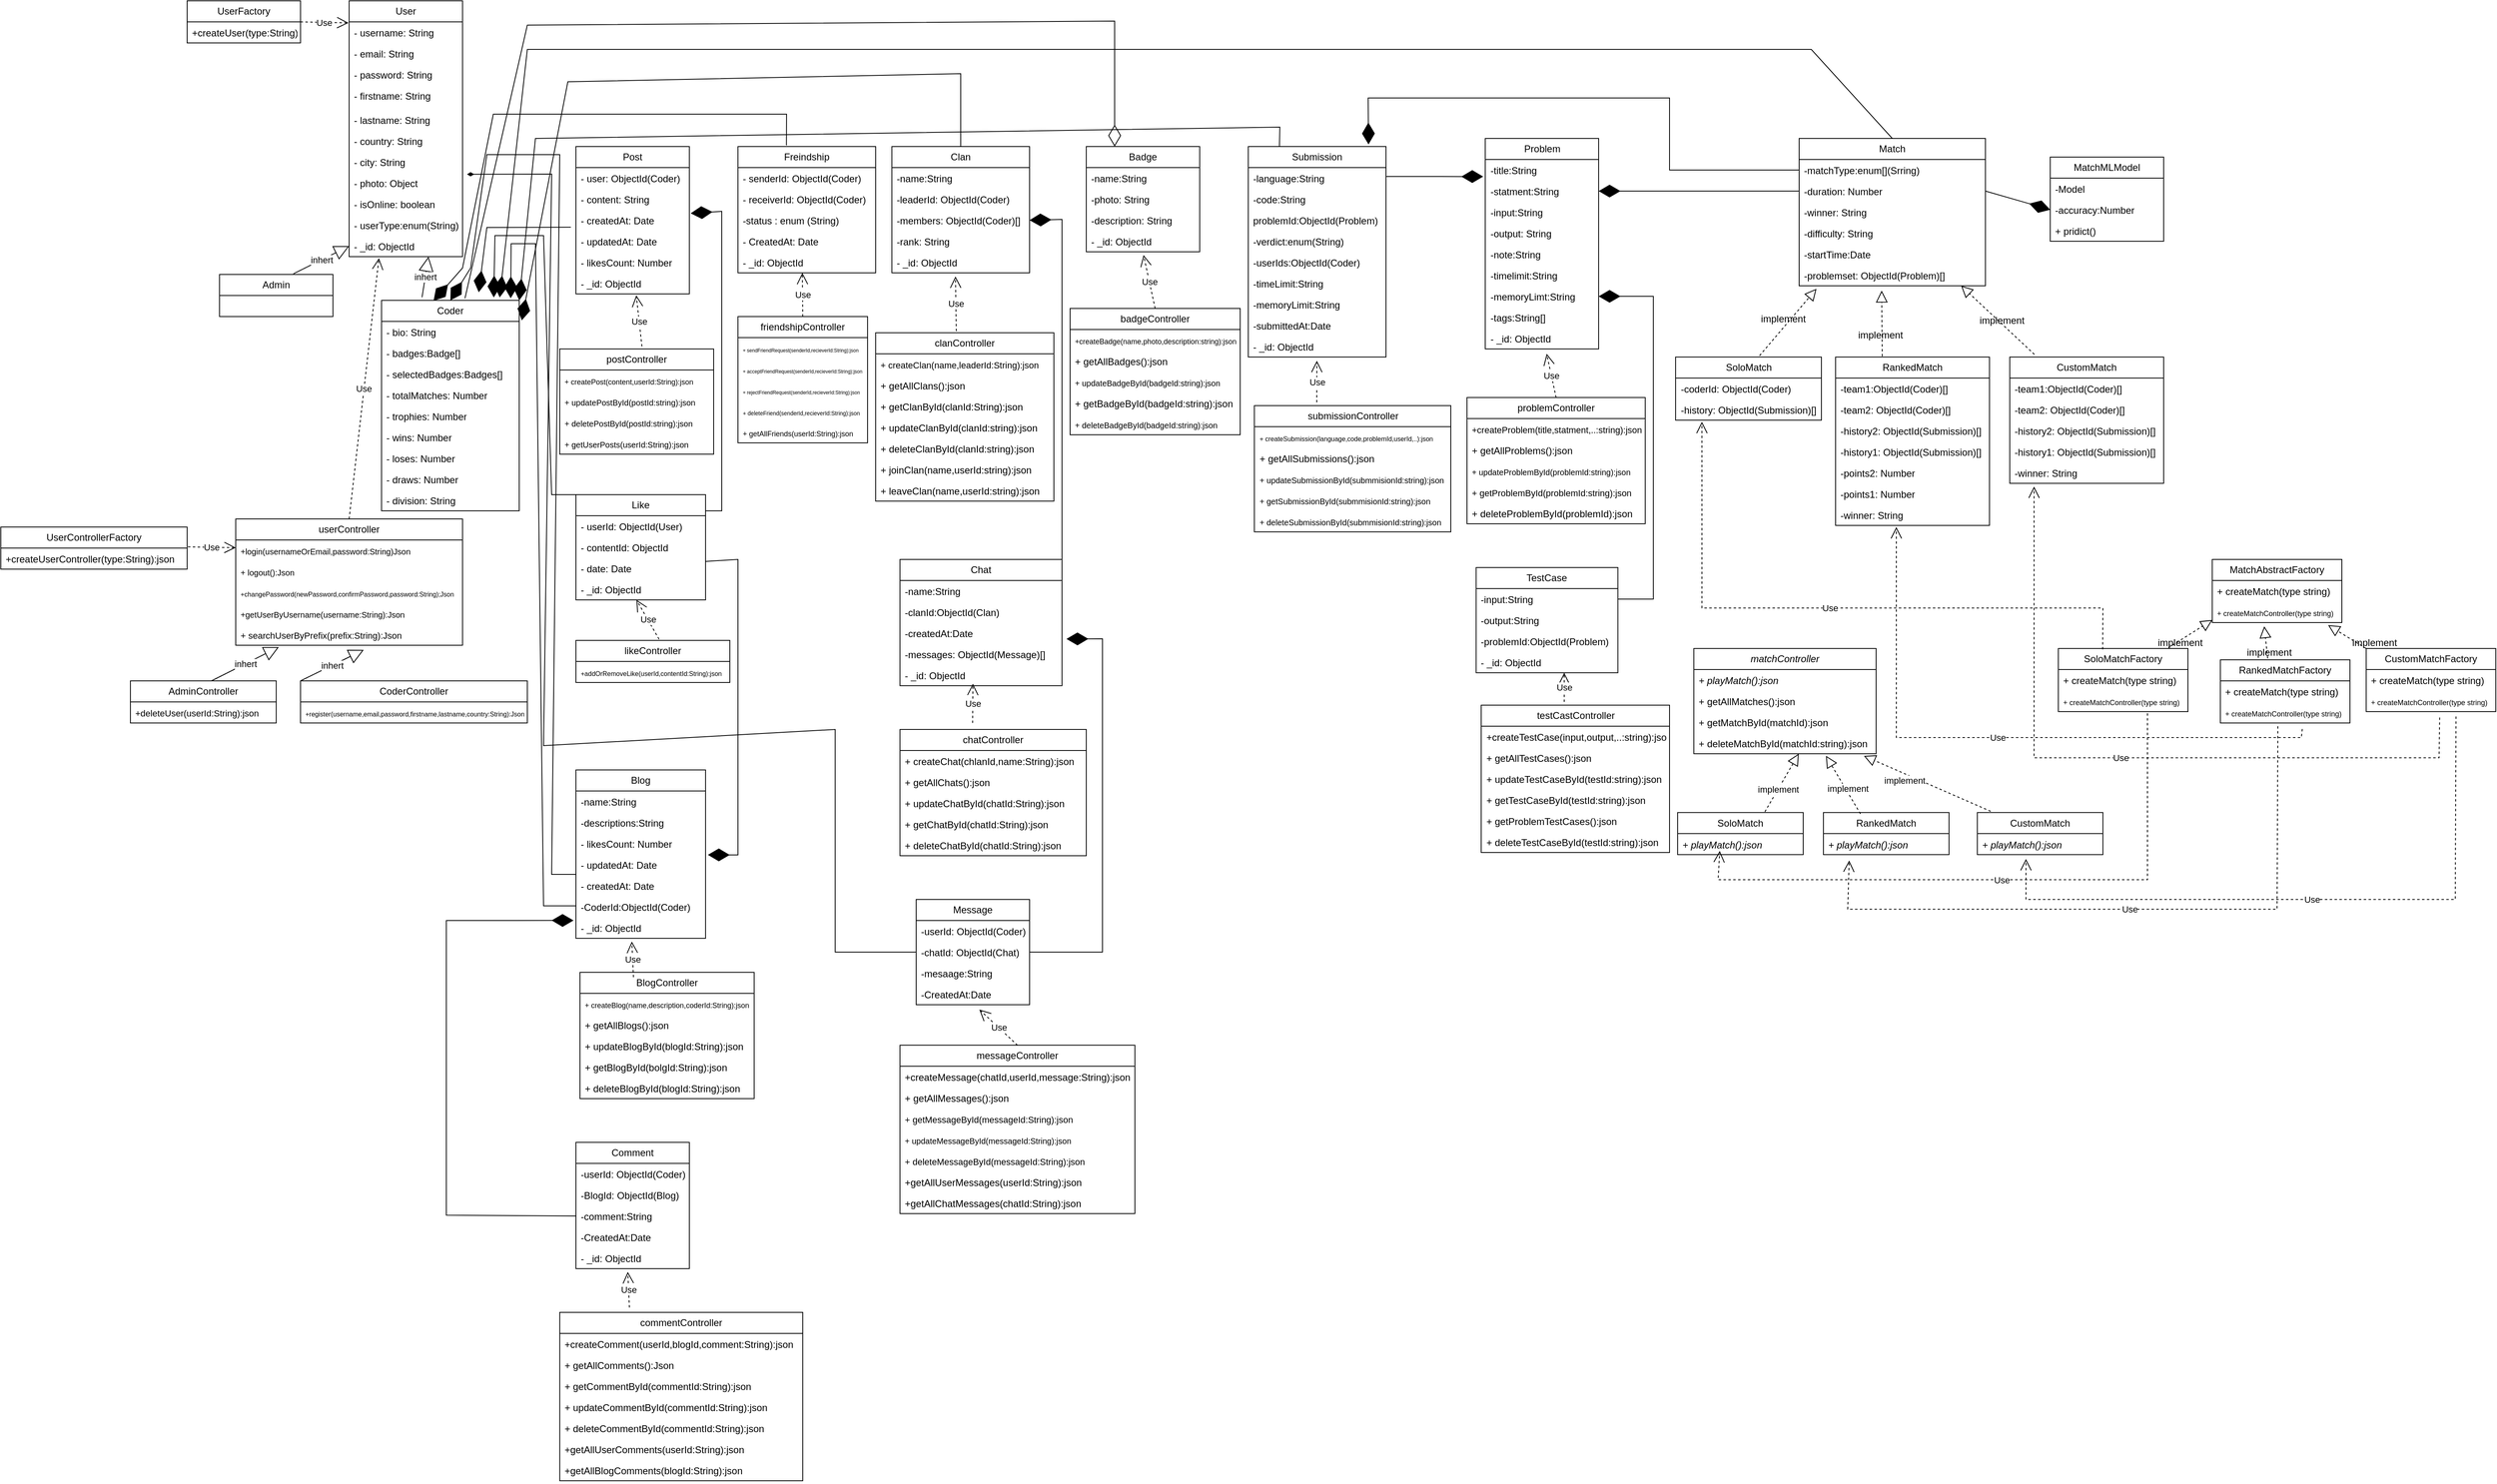<mxfile version="23.1.2" type="device">
  <diagram name="Page-1" id="HdHfHY02jsrMt3AkghCz">
    <mxGraphModel dx="2071" dy="1741" grid="1" gridSize="10" guides="1" tooltips="1" connect="1" arrows="1" fold="1" page="1" pageScale="1" pageWidth="850" pageHeight="1100" math="0" shadow="0">
      <root>
        <mxCell id="0" />
        <mxCell id="1" parent="0" />
        <mxCell id="hLQOt44AYmpmIRwFQD5W-1" value="Coder" style="swimlane;fontStyle=0;childLayout=stackLayout;horizontal=1;startSize=26;fillColor=none;horizontalStack=0;resizeParent=1;resizeParentMax=0;resizeLast=0;collapsible=1;marginBottom=0;whiteSpace=wrap;html=1;" parent="1" vertex="1">
          <mxGeometry y="220" width="170" height="260" as="geometry" />
        </mxCell>
        <mxCell id="j1QVro5xEkpUKLc03D5Q-11" value="- bio: String" style="text;strokeColor=none;fillColor=none;align=left;verticalAlign=top;spacingLeft=4;spacingRight=4;overflow=hidden;rotatable=0;points=[[0,0.5],[1,0.5]];portConstraint=eastwest;whiteSpace=wrap;html=1;" parent="hLQOt44AYmpmIRwFQD5W-1" vertex="1">
          <mxGeometry y="26" width="170" height="26" as="geometry" />
        </mxCell>
        <mxCell id="j1QVro5xEkpUKLc03D5Q-10" value="- badges:Badge[]" style="text;strokeColor=none;fillColor=none;align=left;verticalAlign=top;spacingLeft=4;spacingRight=4;overflow=hidden;rotatable=0;points=[[0,0.5],[1,0.5]];portConstraint=eastwest;whiteSpace=wrap;html=1;" parent="hLQOt44AYmpmIRwFQD5W-1" vertex="1">
          <mxGeometry y="52" width="170" height="26" as="geometry" />
        </mxCell>
        <mxCell id="j1QVro5xEkpUKLc03D5Q-9" value="- selectedBadges:Badges[]" style="text;strokeColor=none;fillColor=none;align=left;verticalAlign=top;spacingLeft=4;spacingRight=4;overflow=hidden;rotatable=0;points=[[0,0.5],[1,0.5]];portConstraint=eastwest;whiteSpace=wrap;html=1;" parent="hLQOt44AYmpmIRwFQD5W-1" vertex="1">
          <mxGeometry y="78" width="170" height="26" as="geometry" />
        </mxCell>
        <mxCell id="j1QVro5xEkpUKLc03D5Q-5" value="- totalMatches: Number" style="text;strokeColor=none;fillColor=none;align=left;verticalAlign=top;spacingLeft=4;spacingRight=4;overflow=hidden;rotatable=0;points=[[0,0.5],[1,0.5]];portConstraint=eastwest;whiteSpace=wrap;html=1;" parent="hLQOt44AYmpmIRwFQD5W-1" vertex="1">
          <mxGeometry y="104" width="170" height="26" as="geometry" />
        </mxCell>
        <mxCell id="j1QVro5xEkpUKLc03D5Q-4" value="- trophies: Number" style="text;strokeColor=none;fillColor=none;align=left;verticalAlign=top;spacingLeft=4;spacingRight=4;overflow=hidden;rotatable=0;points=[[0,0.5],[1,0.5]];portConstraint=eastwest;whiteSpace=wrap;html=1;" parent="hLQOt44AYmpmIRwFQD5W-1" vertex="1">
          <mxGeometry y="130" width="170" height="26" as="geometry" />
        </mxCell>
        <mxCell id="j1QVro5xEkpUKLc03D5Q-12" value="- wins: Number" style="text;strokeColor=none;fillColor=none;align=left;verticalAlign=top;spacingLeft=4;spacingRight=4;overflow=hidden;rotatable=0;points=[[0,0.5],[1,0.5]];portConstraint=eastwest;whiteSpace=wrap;html=1;" parent="hLQOt44AYmpmIRwFQD5W-1" vertex="1">
          <mxGeometry y="156" width="170" height="26" as="geometry" />
        </mxCell>
        <mxCell id="j1QVro5xEkpUKLc03D5Q-14" value="- loses: Number" style="text;strokeColor=none;fillColor=none;align=left;verticalAlign=top;spacingLeft=4;spacingRight=4;overflow=hidden;rotatable=0;points=[[0,0.5],[1,0.5]];portConstraint=eastwest;whiteSpace=wrap;html=1;" parent="hLQOt44AYmpmIRwFQD5W-1" vertex="1">
          <mxGeometry y="182" width="170" height="26" as="geometry" />
        </mxCell>
        <mxCell id="j1QVro5xEkpUKLc03D5Q-13" value="- draws: Number" style="text;strokeColor=none;fillColor=none;align=left;verticalAlign=top;spacingLeft=4;spacingRight=4;overflow=hidden;rotatable=0;points=[[0,0.5],[1,0.5]];portConstraint=eastwest;whiteSpace=wrap;html=1;" parent="hLQOt44AYmpmIRwFQD5W-1" vertex="1">
          <mxGeometry y="208" width="170" height="26" as="geometry" />
        </mxCell>
        <mxCell id="j1QVro5xEkpUKLc03D5Q-15" value="- division: String" style="text;strokeColor=none;fillColor=none;align=left;verticalAlign=top;spacingLeft=4;spacingRight=4;overflow=hidden;rotatable=0;points=[[0,0.5],[1,0.5]];portConstraint=eastwest;whiteSpace=wrap;html=1;" parent="hLQOt44AYmpmIRwFQD5W-1" vertex="1">
          <mxGeometry y="234" width="170" height="26" as="geometry" />
        </mxCell>
        <mxCell id="hLQOt44AYmpmIRwFQD5W-5" value="userController" style="swimlane;fontStyle=0;childLayout=stackLayout;horizontal=1;startSize=26;fillColor=none;horizontalStack=0;resizeParent=1;resizeParentMax=0;resizeLast=0;collapsible=1;marginBottom=0;whiteSpace=wrap;html=1;" parent="1" vertex="1">
          <mxGeometry x="-180" y="490" width="280" height="156" as="geometry" />
        </mxCell>
        <mxCell id="hLQOt44AYmpmIRwFQD5W-7" value="&lt;font style=&quot;font-size: 10px;&quot;&gt;+login(usernameOrEmail,password:String)Json&lt;/font&gt;" style="text;strokeColor=none;fillColor=none;align=left;verticalAlign=top;spacingLeft=4;spacingRight=4;overflow=hidden;rotatable=0;points=[[0,0.5],[1,0.5]];portConstraint=eastwest;whiteSpace=wrap;html=1;" parent="hLQOt44AYmpmIRwFQD5W-5" vertex="1">
          <mxGeometry y="26" width="280" height="26" as="geometry" />
        </mxCell>
        <mxCell id="hLQOt44AYmpmIRwFQD5W-8" value="&lt;font style=&quot;font-size: 10px;&quot;&gt;+ logout():Json&lt;/font&gt;" style="text;strokeColor=none;fillColor=none;align=left;verticalAlign=top;spacingLeft=4;spacingRight=4;overflow=hidden;rotatable=0;points=[[0,0.5],[1,0.5]];portConstraint=eastwest;whiteSpace=wrap;html=1;" parent="hLQOt44AYmpmIRwFQD5W-5" vertex="1">
          <mxGeometry y="52" width="280" height="26" as="geometry" />
        </mxCell>
        <mxCell id="j1QVro5xEkpUKLc03D5Q-17" value="&lt;font style=&quot;font-size: 8px;&quot;&gt;+changePassword(newPassword,confirmPassword,password:String);Json&lt;/font&gt;" style="text;strokeColor=none;fillColor=none;align=left;verticalAlign=top;spacingLeft=4;spacingRight=4;overflow=hidden;rotatable=0;points=[[0,0.5],[1,0.5]];portConstraint=eastwest;whiteSpace=wrap;html=1;" parent="hLQOt44AYmpmIRwFQD5W-5" vertex="1">
          <mxGeometry y="78" width="280" height="26" as="geometry" />
        </mxCell>
        <mxCell id="j1QVro5xEkpUKLc03D5Q-18" value="&lt;font style=&quot;font-size: 10px;&quot;&gt;+getUserByUsername(username:String):Json&lt;/font&gt;" style="text;strokeColor=none;fillColor=none;align=left;verticalAlign=top;spacingLeft=4;spacingRight=4;overflow=hidden;rotatable=0;points=[[0,0.5],[1,0.5]];portConstraint=eastwest;whiteSpace=wrap;html=1;" parent="hLQOt44AYmpmIRwFQD5W-5" vertex="1">
          <mxGeometry y="104" width="280" height="26" as="geometry" />
        </mxCell>
        <mxCell id="j1QVro5xEkpUKLc03D5Q-19" value="&lt;font style=&quot;font-size: 11px;&quot;&gt;+ searchUserByPrefix(prefix:String):Json&lt;/font&gt;" style="text;strokeColor=none;fillColor=none;align=left;verticalAlign=top;spacingLeft=4;spacingRight=4;overflow=hidden;rotatable=0;points=[[0,0.5],[1,0.5]];portConstraint=eastwest;whiteSpace=wrap;html=1;" parent="hLQOt44AYmpmIRwFQD5W-5" vertex="1">
          <mxGeometry y="130" width="280" height="26" as="geometry" />
        </mxCell>
        <mxCell id="-SkAeLWxzW13uVKJ9q1q-1" value="Post" style="swimlane;fontStyle=0;childLayout=stackLayout;horizontal=1;startSize=26;fillColor=none;horizontalStack=0;resizeParent=1;resizeParentMax=0;resizeLast=0;collapsible=1;marginBottom=0;whiteSpace=wrap;html=1;" parent="1" vertex="1">
          <mxGeometry x="240" y="30" width="140" height="182" as="geometry" />
        </mxCell>
        <mxCell id="-SkAeLWxzW13uVKJ9q1q-2" value="- user: ObjectId(Coder)" style="text;strokeColor=none;fillColor=none;align=left;verticalAlign=top;spacingLeft=4;spacingRight=4;overflow=hidden;rotatable=0;points=[[0,0.5],[1,0.5]];portConstraint=eastwest;whiteSpace=wrap;html=1;" parent="-SkAeLWxzW13uVKJ9q1q-1" vertex="1">
          <mxGeometry y="26" width="140" height="26" as="geometry" />
        </mxCell>
        <mxCell id="-SkAeLWxzW13uVKJ9q1q-3" value="- content: String" style="text;strokeColor=none;fillColor=none;align=left;verticalAlign=top;spacingLeft=4;spacingRight=4;overflow=hidden;rotatable=0;points=[[0,0.5],[1,0.5]];portConstraint=eastwest;whiteSpace=wrap;html=1;" parent="-SkAeLWxzW13uVKJ9q1q-1" vertex="1">
          <mxGeometry y="52" width="140" height="26" as="geometry" />
        </mxCell>
        <mxCell id="-SkAeLWxzW13uVKJ9q1q-5" value="- createdAt: Date" style="text;strokeColor=none;fillColor=none;align=left;verticalAlign=top;spacingLeft=4;spacingRight=4;overflow=hidden;rotatable=0;points=[[0,0.5],[1,0.5]];portConstraint=eastwest;whiteSpace=wrap;html=1;" parent="-SkAeLWxzW13uVKJ9q1q-1" vertex="1">
          <mxGeometry y="78" width="140" height="26" as="geometry" />
        </mxCell>
        <mxCell id="-SkAeLWxzW13uVKJ9q1q-6" value="- updatedAt: Date" style="text;strokeColor=none;fillColor=none;align=left;verticalAlign=top;spacingLeft=4;spacingRight=4;overflow=hidden;rotatable=0;points=[[0,0.5],[1,0.5]];portConstraint=eastwest;whiteSpace=wrap;html=1;" parent="-SkAeLWxzW13uVKJ9q1q-1" vertex="1">
          <mxGeometry y="104" width="140" height="26" as="geometry" />
        </mxCell>
        <mxCell id="-SkAeLWxzW13uVKJ9q1q-7" value="- likesCount: Number" style="text;strokeColor=none;fillColor=none;align=left;verticalAlign=top;spacingLeft=4;spacingRight=4;overflow=hidden;rotatable=0;points=[[0,0.5],[1,0.5]];portConstraint=eastwest;whiteSpace=wrap;html=1;" parent="-SkAeLWxzW13uVKJ9q1q-1" vertex="1">
          <mxGeometry y="130" width="140" height="26" as="geometry" />
        </mxCell>
        <mxCell id="-SkAeLWxzW13uVKJ9q1q-9" value="- _id: ObjectId" style="text;strokeColor=none;fillColor=none;align=left;verticalAlign=top;spacingLeft=4;spacingRight=4;overflow=hidden;rotatable=0;points=[[0,0.5],[1,0.5]];portConstraint=eastwest;whiteSpace=wrap;html=1;" parent="-SkAeLWxzW13uVKJ9q1q-1" vertex="1">
          <mxGeometry y="156" width="140" height="26" as="geometry" />
        </mxCell>
        <mxCell id="-SkAeLWxzW13uVKJ9q1q-10" value="postController" style="swimlane;fontStyle=0;childLayout=stackLayout;horizontal=1;startSize=26;fillColor=none;horizontalStack=0;resizeParent=1;resizeParentMax=0;resizeLast=0;collapsible=1;marginBottom=0;whiteSpace=wrap;html=1;" parent="1" vertex="1">
          <mxGeometry x="220" y="280" width="190" height="130" as="geometry" />
        </mxCell>
        <mxCell id="-SkAeLWxzW13uVKJ9q1q-11" value="&lt;font style=&quot;font-size: 9px;&quot;&gt;+ createPost(content,userId:String):json&lt;/font&gt;" style="text;strokeColor=none;fillColor=none;align=left;verticalAlign=top;spacingLeft=4;spacingRight=4;overflow=hidden;rotatable=0;points=[[0,0.5],[1,0.5]];portConstraint=eastwest;whiteSpace=wrap;html=1;" parent="-SkAeLWxzW13uVKJ9q1q-10" vertex="1">
          <mxGeometry y="26" width="190" height="26" as="geometry" />
        </mxCell>
        <mxCell id="-SkAeLWxzW13uVKJ9q1q-12" value="&lt;font style=&quot;font-size: 10px;&quot;&gt;+ updatePostById(postId:string):json&lt;/font&gt;" style="text;strokeColor=none;fillColor=none;align=left;verticalAlign=top;spacingLeft=4;spacingRight=4;overflow=hidden;rotatable=0;points=[[0,0.5],[1,0.5]];portConstraint=eastwest;whiteSpace=wrap;html=1;" parent="-SkAeLWxzW13uVKJ9q1q-10" vertex="1">
          <mxGeometry y="52" width="190" height="26" as="geometry" />
        </mxCell>
        <mxCell id="-SkAeLWxzW13uVKJ9q1q-13" value="&lt;font style=&quot;font-size: 10px;&quot;&gt;+ deletePostById(postId:string):json&lt;/font&gt;" style="text;strokeColor=none;fillColor=none;align=left;verticalAlign=top;spacingLeft=4;spacingRight=4;overflow=hidden;rotatable=0;points=[[0,0.5],[1,0.5]];portConstraint=eastwest;whiteSpace=wrap;html=1;" parent="-SkAeLWxzW13uVKJ9q1q-10" vertex="1">
          <mxGeometry y="78" width="190" height="26" as="geometry" />
        </mxCell>
        <mxCell id="-SkAeLWxzW13uVKJ9q1q-14" value="&lt;font style=&quot;font-size: 10px;&quot;&gt;+ getUserPosts(userId:String):json&lt;/font&gt;" style="text;strokeColor=none;fillColor=none;align=left;verticalAlign=top;spacingLeft=4;spacingRight=4;overflow=hidden;rotatable=0;points=[[0,0.5],[1,0.5]];portConstraint=eastwest;whiteSpace=wrap;html=1;" parent="-SkAeLWxzW13uVKJ9q1q-10" vertex="1">
          <mxGeometry y="104" width="190" height="26" as="geometry" />
        </mxCell>
        <mxCell id="-SkAeLWxzW13uVKJ9q1q-15" value="Like" style="swimlane;fontStyle=0;childLayout=stackLayout;horizontal=1;startSize=26;fillColor=none;horizontalStack=0;resizeParent=1;resizeParentMax=0;resizeLast=0;collapsible=1;marginBottom=0;whiteSpace=wrap;html=1;" parent="1" vertex="1">
          <mxGeometry x="240" y="460" width="160" height="130" as="geometry" />
        </mxCell>
        <mxCell id="-SkAeLWxzW13uVKJ9q1q-16" value="- userId: ObjectId(User)" style="text;strokeColor=none;fillColor=none;align=left;verticalAlign=top;spacingLeft=4;spacingRight=4;overflow=hidden;rotatable=0;points=[[0,0.5],[1,0.5]];portConstraint=eastwest;whiteSpace=wrap;html=1;" parent="-SkAeLWxzW13uVKJ9q1q-15" vertex="1">
          <mxGeometry y="26" width="160" height="26" as="geometry" />
        </mxCell>
        <mxCell id="-SkAeLWxzW13uVKJ9q1q-17" value="- contentId: ObjectId" style="text;strokeColor=none;fillColor=none;align=left;verticalAlign=top;spacingLeft=4;spacingRight=4;overflow=hidden;rotatable=0;points=[[0,0.5],[1,0.5]];portConstraint=eastwest;whiteSpace=wrap;html=1;" parent="-SkAeLWxzW13uVKJ9q1q-15" vertex="1">
          <mxGeometry y="52" width="160" height="26" as="geometry" />
        </mxCell>
        <mxCell id="-SkAeLWxzW13uVKJ9q1q-18" value="- date: Date" style="text;strokeColor=none;fillColor=none;align=left;verticalAlign=top;spacingLeft=4;spacingRight=4;overflow=hidden;rotatable=0;points=[[0,0.5],[1,0.5]];portConstraint=eastwest;whiteSpace=wrap;html=1;" parent="-SkAeLWxzW13uVKJ9q1q-15" vertex="1">
          <mxGeometry y="78" width="160" height="26" as="geometry" />
        </mxCell>
        <mxCell id="-SkAeLWxzW13uVKJ9q1q-35" value="- _id: ObjectId" style="text;strokeColor=none;fillColor=none;align=left;verticalAlign=top;spacingLeft=4;spacingRight=4;overflow=hidden;rotatable=0;points=[[0,0.5],[1,0.5]];portConstraint=eastwest;whiteSpace=wrap;html=1;" parent="-SkAeLWxzW13uVKJ9q1q-15" vertex="1">
          <mxGeometry y="104" width="160" height="26" as="geometry" />
        </mxCell>
        <mxCell id="-SkAeLWxzW13uVKJ9q1q-19" value="likeController" style="swimlane;fontStyle=0;childLayout=stackLayout;horizontal=1;startSize=26;fillColor=none;horizontalStack=0;resizeParent=1;resizeParentMax=0;resizeLast=0;collapsible=1;marginBottom=0;whiteSpace=wrap;html=1;" parent="1" vertex="1">
          <mxGeometry x="240" y="640" width="190" height="52" as="geometry" />
        </mxCell>
        <mxCell id="-SkAeLWxzW13uVKJ9q1q-20" value="&lt;font style=&quot;font-size: 8px;&quot;&gt;+addOrRemoveLike(userId,contentId:String):json&lt;/font&gt;" style="text;strokeColor=none;fillColor=none;align=left;verticalAlign=top;spacingLeft=4;spacingRight=4;overflow=hidden;rotatable=0;points=[[0,0.5],[1,0.5]];portConstraint=eastwest;whiteSpace=wrap;html=1;" parent="-SkAeLWxzW13uVKJ9q1q-19" vertex="1">
          <mxGeometry y="26" width="190" height="26" as="geometry" />
        </mxCell>
        <mxCell id="-SkAeLWxzW13uVKJ9q1q-23" value="Freindship" style="swimlane;fontStyle=0;childLayout=stackLayout;horizontal=1;startSize=26;fillColor=none;horizontalStack=0;resizeParent=1;resizeParentMax=0;resizeLast=0;collapsible=1;marginBottom=0;whiteSpace=wrap;html=1;" parent="1" vertex="1">
          <mxGeometry x="440" y="30" width="170" height="156" as="geometry" />
        </mxCell>
        <mxCell id="-SkAeLWxzW13uVKJ9q1q-24" value="- senderId: ObjectId(Coder)" style="text;strokeColor=none;fillColor=none;align=left;verticalAlign=top;spacingLeft=4;spacingRight=4;overflow=hidden;rotatable=0;points=[[0,0.5],[1,0.5]];portConstraint=eastwest;whiteSpace=wrap;html=1;" parent="-SkAeLWxzW13uVKJ9q1q-23" vertex="1">
          <mxGeometry y="26" width="170" height="26" as="geometry" />
        </mxCell>
        <mxCell id="-SkAeLWxzW13uVKJ9q1q-27" value="- receiverId: ObjectId(Coder)" style="text;strokeColor=none;fillColor=none;align=left;verticalAlign=top;spacingLeft=4;spacingRight=4;overflow=hidden;rotatable=0;points=[[0,0.5],[1,0.5]];portConstraint=eastwest;whiteSpace=wrap;html=1;" parent="-SkAeLWxzW13uVKJ9q1q-23" vertex="1">
          <mxGeometry y="52" width="170" height="26" as="geometry" />
        </mxCell>
        <mxCell id="-SkAeLWxzW13uVKJ9q1q-25" value="-status : enum (String)&amp;nbsp;" style="text;strokeColor=none;fillColor=none;align=left;verticalAlign=top;spacingLeft=4;spacingRight=4;overflow=hidden;rotatable=0;points=[[0,0.5],[1,0.5]];portConstraint=eastwest;whiteSpace=wrap;html=1;" parent="-SkAeLWxzW13uVKJ9q1q-23" vertex="1">
          <mxGeometry y="78" width="170" height="26" as="geometry" />
        </mxCell>
        <mxCell id="-SkAeLWxzW13uVKJ9q1q-26" value="- CreatedAt: Date" style="text;strokeColor=none;fillColor=none;align=left;verticalAlign=top;spacingLeft=4;spacingRight=4;overflow=hidden;rotatable=0;points=[[0,0.5],[1,0.5]];portConstraint=eastwest;whiteSpace=wrap;html=1;" parent="-SkAeLWxzW13uVKJ9q1q-23" vertex="1">
          <mxGeometry y="104" width="170" height="26" as="geometry" />
        </mxCell>
        <mxCell id="-SkAeLWxzW13uVKJ9q1q-28" value="- _id: ObjectId" style="text;strokeColor=none;fillColor=none;align=left;verticalAlign=top;spacingLeft=4;spacingRight=4;overflow=hidden;rotatable=0;points=[[0,0.5],[1,0.5]];portConstraint=eastwest;whiteSpace=wrap;html=1;" parent="-SkAeLWxzW13uVKJ9q1q-23" vertex="1">
          <mxGeometry y="130" width="170" height="26" as="geometry" />
        </mxCell>
        <mxCell id="-SkAeLWxzW13uVKJ9q1q-29" value="friendshipController" style="swimlane;fontStyle=0;childLayout=stackLayout;horizontal=1;startSize=26;fillColor=none;horizontalStack=0;resizeParent=1;resizeParentMax=0;resizeLast=0;collapsible=1;marginBottom=0;whiteSpace=wrap;html=1;" parent="1" vertex="1">
          <mxGeometry x="440" y="240" width="160" height="156" as="geometry" />
        </mxCell>
        <mxCell id="-SkAeLWxzW13uVKJ9q1q-30" value="&lt;font style=&quot;font-size: 6px;&quot;&gt;+ sendFriendRequest(senderId,recieverId:String):json&lt;/font&gt;" style="text;strokeColor=none;fillColor=none;align=left;verticalAlign=top;spacingLeft=4;spacingRight=4;overflow=hidden;rotatable=0;points=[[0,0.5],[1,0.5]];portConstraint=eastwest;whiteSpace=wrap;html=1;" parent="-SkAeLWxzW13uVKJ9q1q-29" vertex="1">
          <mxGeometry y="26" width="160" height="26" as="geometry" />
        </mxCell>
        <mxCell id="-SkAeLWxzW13uVKJ9q1q-33" value="&lt;font style=&quot;font-size: 6px;&quot;&gt;+ acceptFriendRequest(senderId,recieverId:String):json&lt;/font&gt;" style="text;strokeColor=none;fillColor=none;align=left;verticalAlign=top;spacingLeft=4;spacingRight=4;overflow=hidden;rotatable=0;points=[[0,0.5],[1,0.5]];portConstraint=eastwest;whiteSpace=wrap;html=1;" parent="-SkAeLWxzW13uVKJ9q1q-29" vertex="1">
          <mxGeometry y="52" width="160" height="26" as="geometry" />
        </mxCell>
        <mxCell id="-SkAeLWxzW13uVKJ9q1q-34" value="&lt;font style=&quot;font-size: 6px;&quot;&gt;+ rejectFriendRequest(senderId,recieverId:String):json&lt;/font&gt;" style="text;strokeColor=none;fillColor=none;align=left;verticalAlign=top;spacingLeft=4;spacingRight=4;overflow=hidden;rotatable=0;points=[[0,0.5],[1,0.5]];portConstraint=eastwest;whiteSpace=wrap;html=1;" parent="-SkAeLWxzW13uVKJ9q1q-29" vertex="1">
          <mxGeometry y="78" width="160" height="26" as="geometry" />
        </mxCell>
        <mxCell id="-SkAeLWxzW13uVKJ9q1q-31" value="&lt;font style=&quot;font-size: 7px;&quot;&gt;+ deleteFriend(senderId,recieverId:String):json&lt;/font&gt;" style="text;strokeColor=none;fillColor=none;align=left;verticalAlign=top;spacingLeft=4;spacingRight=4;overflow=hidden;rotatable=0;points=[[0,0.5],[1,0.5]];portConstraint=eastwest;whiteSpace=wrap;html=1;" parent="-SkAeLWxzW13uVKJ9q1q-29" vertex="1">
          <mxGeometry y="104" width="160" height="26" as="geometry" />
        </mxCell>
        <mxCell id="-SkAeLWxzW13uVKJ9q1q-32" value="&lt;font style=&quot;font-size: 9px;&quot;&gt;+ getAllFriends(userId:String):json&lt;/font&gt;" style="text;strokeColor=none;fillColor=none;align=left;verticalAlign=top;spacingLeft=4;spacingRight=4;overflow=hidden;rotatable=0;points=[[0,0.5],[1,0.5]];portConstraint=eastwest;whiteSpace=wrap;html=1;" parent="-SkAeLWxzW13uVKJ9q1q-29" vertex="1">
          <mxGeometry y="130" width="160" height="26" as="geometry" />
        </mxCell>
        <mxCell id="-SkAeLWxzW13uVKJ9q1q-36" value="Clan" style="swimlane;fontStyle=0;childLayout=stackLayout;horizontal=1;startSize=26;fillColor=none;horizontalStack=0;resizeParent=1;resizeParentMax=0;resizeLast=0;collapsible=1;marginBottom=0;whiteSpace=wrap;html=1;" parent="1" vertex="1">
          <mxGeometry x="630" y="30" width="170" height="156" as="geometry" />
        </mxCell>
        <mxCell id="-SkAeLWxzW13uVKJ9q1q-37" value="-name:String" style="text;strokeColor=none;fillColor=none;align=left;verticalAlign=top;spacingLeft=4;spacingRight=4;overflow=hidden;rotatable=0;points=[[0,0.5],[1,0.5]];portConstraint=eastwest;whiteSpace=wrap;html=1;" parent="-SkAeLWxzW13uVKJ9q1q-36" vertex="1">
          <mxGeometry y="26" width="170" height="26" as="geometry" />
        </mxCell>
        <mxCell id="-SkAeLWxzW13uVKJ9q1q-38" value="-leaderId: ObjectId(Coder)" style="text;strokeColor=none;fillColor=none;align=left;verticalAlign=top;spacingLeft=4;spacingRight=4;overflow=hidden;rotatable=0;points=[[0,0.5],[1,0.5]];portConstraint=eastwest;whiteSpace=wrap;html=1;" parent="-SkAeLWxzW13uVKJ9q1q-36" vertex="1">
          <mxGeometry y="52" width="170" height="26" as="geometry" />
        </mxCell>
        <mxCell id="-SkAeLWxzW13uVKJ9q1q-39" value="-members: ObjectId(Coder)[]" style="text;strokeColor=none;fillColor=none;align=left;verticalAlign=top;spacingLeft=4;spacingRight=4;overflow=hidden;rotatable=0;points=[[0,0.5],[1,0.5]];portConstraint=eastwest;whiteSpace=wrap;html=1;" parent="-SkAeLWxzW13uVKJ9q1q-36" vertex="1">
          <mxGeometry y="78" width="170" height="26" as="geometry" />
        </mxCell>
        <mxCell id="-SkAeLWxzW13uVKJ9q1q-40" value="-rank: String" style="text;strokeColor=none;fillColor=none;align=left;verticalAlign=top;spacingLeft=4;spacingRight=4;overflow=hidden;rotatable=0;points=[[0,0.5],[1,0.5]];portConstraint=eastwest;whiteSpace=wrap;html=1;" parent="-SkAeLWxzW13uVKJ9q1q-36" vertex="1">
          <mxGeometry y="104" width="170" height="26" as="geometry" />
        </mxCell>
        <mxCell id="-SkAeLWxzW13uVKJ9q1q-42" value="- _id: ObjectId" style="text;strokeColor=none;fillColor=none;align=left;verticalAlign=top;spacingLeft=4;spacingRight=4;overflow=hidden;rotatable=0;points=[[0,0.5],[1,0.5]];portConstraint=eastwest;whiteSpace=wrap;html=1;" parent="-SkAeLWxzW13uVKJ9q1q-36" vertex="1">
          <mxGeometry y="130" width="170" height="26" as="geometry" />
        </mxCell>
        <mxCell id="-SkAeLWxzW13uVKJ9q1q-43" value="clanController" style="swimlane;fontStyle=0;childLayout=stackLayout;horizontal=1;startSize=26;fillColor=none;horizontalStack=0;resizeParent=1;resizeParentMax=0;resizeLast=0;collapsible=1;marginBottom=0;whiteSpace=wrap;html=1;" parent="1" vertex="1">
          <mxGeometry x="610" y="260" width="220" height="208" as="geometry" />
        </mxCell>
        <mxCell id="-SkAeLWxzW13uVKJ9q1q-44" value="&lt;font style=&quot;font-size: 11px;&quot;&gt;+ createClan(name,leaderId:String):json&lt;/font&gt;" style="text;strokeColor=none;fillColor=none;align=left;verticalAlign=top;spacingLeft=4;spacingRight=4;overflow=hidden;rotatable=0;points=[[0,0.5],[1,0.5]];portConstraint=eastwest;whiteSpace=wrap;html=1;" parent="-SkAeLWxzW13uVKJ9q1q-43" vertex="1">
          <mxGeometry y="26" width="220" height="26" as="geometry" />
        </mxCell>
        <mxCell id="-SkAeLWxzW13uVKJ9q1q-45" value="+ getAllClans():json" style="text;strokeColor=none;fillColor=none;align=left;verticalAlign=top;spacingLeft=4;spacingRight=4;overflow=hidden;rotatable=0;points=[[0,0.5],[1,0.5]];portConstraint=eastwest;whiteSpace=wrap;html=1;" parent="-SkAeLWxzW13uVKJ9q1q-43" vertex="1">
          <mxGeometry y="52" width="220" height="26" as="geometry" />
        </mxCell>
        <mxCell id="-SkAeLWxzW13uVKJ9q1q-46" value="+ getClanById(clanId:String):json" style="text;strokeColor=none;fillColor=none;align=left;verticalAlign=top;spacingLeft=4;spacingRight=4;overflow=hidden;rotatable=0;points=[[0,0.5],[1,0.5]];portConstraint=eastwest;whiteSpace=wrap;html=1;" parent="-SkAeLWxzW13uVKJ9q1q-43" vertex="1">
          <mxGeometry y="78" width="220" height="26" as="geometry" />
        </mxCell>
        <mxCell id="-SkAeLWxzW13uVKJ9q1q-48" value="+ updateClanById(clanId:string):json" style="text;strokeColor=none;fillColor=none;align=left;verticalAlign=top;spacingLeft=4;spacingRight=4;overflow=hidden;rotatable=0;points=[[0,0.5],[1,0.5]];portConstraint=eastwest;whiteSpace=wrap;html=1;" parent="-SkAeLWxzW13uVKJ9q1q-43" vertex="1">
          <mxGeometry y="104" width="220" height="26" as="geometry" />
        </mxCell>
        <mxCell id="-SkAeLWxzW13uVKJ9q1q-49" value="+ deleteClanById(clanId:string):json" style="text;strokeColor=none;fillColor=none;align=left;verticalAlign=top;spacingLeft=4;spacingRight=4;overflow=hidden;rotatable=0;points=[[0,0.5],[1,0.5]];portConstraint=eastwest;whiteSpace=wrap;html=1;" parent="-SkAeLWxzW13uVKJ9q1q-43" vertex="1">
          <mxGeometry y="130" width="220" height="26" as="geometry" />
        </mxCell>
        <mxCell id="-SkAeLWxzW13uVKJ9q1q-50" value="+ joinClan(name,userId:string):json" style="text;strokeColor=none;fillColor=none;align=left;verticalAlign=top;spacingLeft=4;spacingRight=4;overflow=hidden;rotatable=0;points=[[0,0.5],[1,0.5]];portConstraint=eastwest;whiteSpace=wrap;html=1;" parent="-SkAeLWxzW13uVKJ9q1q-43" vertex="1">
          <mxGeometry y="156" width="220" height="26" as="geometry" />
        </mxCell>
        <mxCell id="-SkAeLWxzW13uVKJ9q1q-51" value="+ leaveClan(name,userId:string):json" style="text;strokeColor=none;fillColor=none;align=left;verticalAlign=top;spacingLeft=4;spacingRight=4;overflow=hidden;rotatable=0;points=[[0,0.5],[1,0.5]];portConstraint=eastwest;whiteSpace=wrap;html=1;" parent="-SkAeLWxzW13uVKJ9q1q-43" vertex="1">
          <mxGeometry y="182" width="220" height="26" as="geometry" />
        </mxCell>
        <mxCell id="-SkAeLWxzW13uVKJ9q1q-52" value="Badge" style="swimlane;fontStyle=0;childLayout=stackLayout;horizontal=1;startSize=26;fillColor=none;horizontalStack=0;resizeParent=1;resizeParentMax=0;resizeLast=0;collapsible=1;marginBottom=0;whiteSpace=wrap;html=1;" parent="1" vertex="1">
          <mxGeometry x="870" y="30" width="140" height="130" as="geometry" />
        </mxCell>
        <mxCell id="-SkAeLWxzW13uVKJ9q1q-53" value="-name:String" style="text;strokeColor=none;fillColor=none;align=left;verticalAlign=top;spacingLeft=4;spacingRight=4;overflow=hidden;rotatable=0;points=[[0,0.5],[1,0.5]];portConstraint=eastwest;whiteSpace=wrap;html=1;" parent="-SkAeLWxzW13uVKJ9q1q-52" vertex="1">
          <mxGeometry y="26" width="140" height="26" as="geometry" />
        </mxCell>
        <mxCell id="-SkAeLWxzW13uVKJ9q1q-54" value="-photo: String" style="text;strokeColor=none;fillColor=none;align=left;verticalAlign=top;spacingLeft=4;spacingRight=4;overflow=hidden;rotatable=0;points=[[0,0.5],[1,0.5]];portConstraint=eastwest;whiteSpace=wrap;html=1;" parent="-SkAeLWxzW13uVKJ9q1q-52" vertex="1">
          <mxGeometry y="52" width="140" height="26" as="geometry" />
        </mxCell>
        <mxCell id="-SkAeLWxzW13uVKJ9q1q-55" value="-description: String" style="text;strokeColor=none;fillColor=none;align=left;verticalAlign=top;spacingLeft=4;spacingRight=4;overflow=hidden;rotatable=0;points=[[0,0.5],[1,0.5]];portConstraint=eastwest;whiteSpace=wrap;html=1;" parent="-SkAeLWxzW13uVKJ9q1q-52" vertex="1">
          <mxGeometry y="78" width="140" height="26" as="geometry" />
        </mxCell>
        <mxCell id="-SkAeLWxzW13uVKJ9q1q-56" value="- _id: ObjectId" style="text;strokeColor=none;fillColor=none;align=left;verticalAlign=top;spacingLeft=4;spacingRight=4;overflow=hidden;rotatable=0;points=[[0,0.5],[1,0.5]];portConstraint=eastwest;whiteSpace=wrap;html=1;" parent="-SkAeLWxzW13uVKJ9q1q-52" vertex="1">
          <mxGeometry y="104" width="140" height="26" as="geometry" />
        </mxCell>
        <mxCell id="-SkAeLWxzW13uVKJ9q1q-57" value="badgeController" style="swimlane;fontStyle=0;childLayout=stackLayout;horizontal=1;startSize=26;fillColor=none;horizontalStack=0;resizeParent=1;resizeParentMax=0;resizeLast=0;collapsible=1;marginBottom=0;whiteSpace=wrap;html=1;" parent="1" vertex="1">
          <mxGeometry x="850" y="230" width="210" height="156" as="geometry" />
        </mxCell>
        <mxCell id="-SkAeLWxzW13uVKJ9q1q-58" value="&lt;font style=&quot;font-size: 9px;&quot;&gt;+createBadge(name,photo,description:string):json&lt;/font&gt;" style="text;strokeColor=none;fillColor=none;align=left;verticalAlign=top;spacingLeft=4;spacingRight=4;overflow=hidden;rotatable=0;points=[[0,0.5],[1,0.5]];portConstraint=eastwest;whiteSpace=wrap;html=1;" parent="-SkAeLWxzW13uVKJ9q1q-57" vertex="1">
          <mxGeometry y="26" width="210" height="26" as="geometry" />
        </mxCell>
        <mxCell id="-SkAeLWxzW13uVKJ9q1q-61" value="+ getAllBadges():json" style="text;strokeColor=none;fillColor=none;align=left;verticalAlign=top;spacingLeft=4;spacingRight=4;overflow=hidden;rotatable=0;points=[[0,0.5],[1,0.5]];portConstraint=eastwest;whiteSpace=wrap;html=1;" parent="-SkAeLWxzW13uVKJ9q1q-57" vertex="1">
          <mxGeometry y="52" width="210" height="26" as="geometry" />
        </mxCell>
        <mxCell id="-SkAeLWxzW13uVKJ9q1q-62" value="&lt;font style=&quot;font-size: 10px;&quot;&gt;+ updateBadgeById(badgeId:string):json&lt;/font&gt;" style="text;strokeColor=none;fillColor=none;align=left;verticalAlign=top;spacingLeft=4;spacingRight=4;overflow=hidden;rotatable=0;points=[[0,0.5],[1,0.5]];portConstraint=eastwest;whiteSpace=wrap;html=1;" parent="-SkAeLWxzW13uVKJ9q1q-57" vertex="1">
          <mxGeometry y="78" width="210" height="26" as="geometry" />
        </mxCell>
        <mxCell id="-SkAeLWxzW13uVKJ9q1q-63" value="+ getBadgeById(badgeId:string):json" style="text;strokeColor=none;fillColor=none;align=left;verticalAlign=top;spacingLeft=4;spacingRight=4;overflow=hidden;rotatable=0;points=[[0,0.5],[1,0.5]];portConstraint=eastwest;whiteSpace=wrap;html=1;" parent="-SkAeLWxzW13uVKJ9q1q-57" vertex="1">
          <mxGeometry y="104" width="210" height="26" as="geometry" />
        </mxCell>
        <mxCell id="-SkAeLWxzW13uVKJ9q1q-64" value="&lt;font style=&quot;font-size: 10px;&quot;&gt;+ deleteBadgeById(badgeId:string):json&lt;/font&gt;" style="text;strokeColor=none;fillColor=none;align=left;verticalAlign=top;spacingLeft=4;spacingRight=4;overflow=hidden;rotatable=0;points=[[0,0.5],[1,0.5]];portConstraint=eastwest;whiteSpace=wrap;html=1;" parent="-SkAeLWxzW13uVKJ9q1q-57" vertex="1">
          <mxGeometry y="130" width="210" height="26" as="geometry" />
        </mxCell>
        <mxCell id="-SkAeLWxzW13uVKJ9q1q-65" value="Submission" style="swimlane;fontStyle=0;childLayout=stackLayout;horizontal=1;startSize=26;fillColor=none;horizontalStack=0;resizeParent=1;resizeParentMax=0;resizeLast=0;collapsible=1;marginBottom=0;whiteSpace=wrap;html=1;" parent="1" vertex="1">
          <mxGeometry x="1070" y="30" width="170" height="260" as="geometry" />
        </mxCell>
        <mxCell id="-SkAeLWxzW13uVKJ9q1q-66" value="-language:String" style="text;strokeColor=none;fillColor=none;align=left;verticalAlign=top;spacingLeft=4;spacingRight=4;overflow=hidden;rotatable=0;points=[[0,0.5],[1,0.5]];portConstraint=eastwest;whiteSpace=wrap;html=1;" parent="-SkAeLWxzW13uVKJ9q1q-65" vertex="1">
          <mxGeometry y="26" width="170" height="26" as="geometry" />
        </mxCell>
        <mxCell id="-SkAeLWxzW13uVKJ9q1q-67" value="-code:String" style="text;strokeColor=none;fillColor=none;align=left;verticalAlign=top;spacingLeft=4;spacingRight=4;overflow=hidden;rotatable=0;points=[[0,0.5],[1,0.5]];portConstraint=eastwest;whiteSpace=wrap;html=1;" parent="-SkAeLWxzW13uVKJ9q1q-65" vertex="1">
          <mxGeometry y="52" width="170" height="26" as="geometry" />
        </mxCell>
        <mxCell id="-SkAeLWxzW13uVKJ9q1q-68" value="problemId:ObjectId(Problem)" style="text;strokeColor=none;fillColor=none;align=left;verticalAlign=top;spacingLeft=4;spacingRight=4;overflow=hidden;rotatable=0;points=[[0,0.5],[1,0.5]];portConstraint=eastwest;whiteSpace=wrap;html=1;" parent="-SkAeLWxzW13uVKJ9q1q-65" vertex="1">
          <mxGeometry y="78" width="170" height="26" as="geometry" />
        </mxCell>
        <mxCell id="-SkAeLWxzW13uVKJ9q1q-73" value="-verdict:enum(String)" style="text;strokeColor=none;fillColor=none;align=left;verticalAlign=top;spacingLeft=4;spacingRight=4;overflow=hidden;rotatable=0;points=[[0,0.5],[1,0.5]];portConstraint=eastwest;whiteSpace=wrap;html=1;" parent="-SkAeLWxzW13uVKJ9q1q-65" vertex="1">
          <mxGeometry y="104" width="170" height="26" as="geometry" />
        </mxCell>
        <mxCell id="-SkAeLWxzW13uVKJ9q1q-74" value="-userIds:ObjectId(Coder)" style="text;strokeColor=none;fillColor=none;align=left;verticalAlign=top;spacingLeft=4;spacingRight=4;overflow=hidden;rotatable=0;points=[[0,0.5],[1,0.5]];portConstraint=eastwest;whiteSpace=wrap;html=1;" parent="-SkAeLWxzW13uVKJ9q1q-65" vertex="1">
          <mxGeometry y="130" width="170" height="26" as="geometry" />
        </mxCell>
        <mxCell id="-SkAeLWxzW13uVKJ9q1q-75" value="-timeLimit:String" style="text;strokeColor=none;fillColor=none;align=left;verticalAlign=top;spacingLeft=4;spacingRight=4;overflow=hidden;rotatable=0;points=[[0,0.5],[1,0.5]];portConstraint=eastwest;whiteSpace=wrap;html=1;" parent="-SkAeLWxzW13uVKJ9q1q-65" vertex="1">
          <mxGeometry y="156" width="170" height="26" as="geometry" />
        </mxCell>
        <mxCell id="-SkAeLWxzW13uVKJ9q1q-76" value="-memoryLimit:String" style="text;strokeColor=none;fillColor=none;align=left;verticalAlign=top;spacingLeft=4;spacingRight=4;overflow=hidden;rotatable=0;points=[[0,0.5],[1,0.5]];portConstraint=eastwest;whiteSpace=wrap;html=1;" parent="-SkAeLWxzW13uVKJ9q1q-65" vertex="1">
          <mxGeometry y="182" width="170" height="26" as="geometry" />
        </mxCell>
        <mxCell id="-SkAeLWxzW13uVKJ9q1q-168" value="-submittedAt:Date" style="text;strokeColor=none;fillColor=none;align=left;verticalAlign=top;spacingLeft=4;spacingRight=4;overflow=hidden;rotatable=0;points=[[0,0.5],[1,0.5]];portConstraint=eastwest;whiteSpace=wrap;html=1;" parent="-SkAeLWxzW13uVKJ9q1q-65" vertex="1">
          <mxGeometry y="208" width="170" height="26" as="geometry" />
        </mxCell>
        <mxCell id="-SkAeLWxzW13uVKJ9q1q-87" value="- _id: ObjectId" style="text;strokeColor=none;fillColor=none;align=left;verticalAlign=top;spacingLeft=4;spacingRight=4;overflow=hidden;rotatable=0;points=[[0,0.5],[1,0.5]];portConstraint=eastwest;whiteSpace=wrap;html=1;" parent="-SkAeLWxzW13uVKJ9q1q-65" vertex="1">
          <mxGeometry y="234" width="170" height="26" as="geometry" />
        </mxCell>
        <mxCell id="-SkAeLWxzW13uVKJ9q1q-77" value="submissionController" style="swimlane;fontStyle=0;childLayout=stackLayout;horizontal=1;startSize=26;fillColor=none;horizontalStack=0;resizeParent=1;resizeParentMax=0;resizeLast=0;collapsible=1;marginBottom=0;whiteSpace=wrap;html=1;" parent="1" vertex="1">
          <mxGeometry x="1077.5" y="350" width="242.5" height="156" as="geometry" />
        </mxCell>
        <mxCell id="-SkAeLWxzW13uVKJ9q1q-78" value="&lt;font style=&quot;font-size: 8px;&quot;&gt;+ createSubmission(language,code,problemId,userId,..):json&lt;/font&gt;" style="text;strokeColor=none;fillColor=none;align=left;verticalAlign=top;spacingLeft=4;spacingRight=4;overflow=hidden;rotatable=0;points=[[0,0.5],[1,0.5]];portConstraint=eastwest;whiteSpace=wrap;html=1;" parent="-SkAeLWxzW13uVKJ9q1q-77" vertex="1">
          <mxGeometry y="26" width="242.5" height="26" as="geometry" />
        </mxCell>
        <mxCell id="-SkAeLWxzW13uVKJ9q1q-79" value="+ getAllSubmissions():json" style="text;strokeColor=none;fillColor=none;align=left;verticalAlign=top;spacingLeft=4;spacingRight=4;overflow=hidden;rotatable=0;points=[[0,0.5],[1,0.5]];portConstraint=eastwest;whiteSpace=wrap;html=1;" parent="-SkAeLWxzW13uVKJ9q1q-77" vertex="1">
          <mxGeometry y="52" width="242.5" height="26" as="geometry" />
        </mxCell>
        <mxCell id="-SkAeLWxzW13uVKJ9q1q-80" value="&lt;font style=&quot;font-size: 10px;&quot;&gt;+ updateSubmissionById(submmisionId:string):json&lt;/font&gt;" style="text;strokeColor=none;fillColor=none;align=left;verticalAlign=top;spacingLeft=4;spacingRight=4;overflow=hidden;rotatable=0;points=[[0,0.5],[1,0.5]];portConstraint=eastwest;whiteSpace=wrap;html=1;" parent="-SkAeLWxzW13uVKJ9q1q-77" vertex="1">
          <mxGeometry y="78" width="242.5" height="26" as="geometry" />
        </mxCell>
        <mxCell id="-SkAeLWxzW13uVKJ9q1q-81" value="&lt;font style=&quot;font-size: 10px;&quot;&gt;+ getSubmissionById(submmisionId:string):json&lt;/font&gt;" style="text;strokeColor=none;fillColor=none;align=left;verticalAlign=top;spacingLeft=4;spacingRight=4;overflow=hidden;rotatable=0;points=[[0,0.5],[1,0.5]];portConstraint=eastwest;whiteSpace=wrap;html=1;" parent="-SkAeLWxzW13uVKJ9q1q-77" vertex="1">
          <mxGeometry y="104" width="242.5" height="26" as="geometry" />
        </mxCell>
        <mxCell id="-SkAeLWxzW13uVKJ9q1q-82" value="&lt;font style=&quot;font-size: 10px;&quot;&gt;+ deleteSubmissionById(submmisionId:string):json&lt;/font&gt;" style="text;strokeColor=none;fillColor=none;align=left;verticalAlign=top;spacingLeft=4;spacingRight=4;overflow=hidden;rotatable=0;points=[[0,0.5],[1,0.5]];portConstraint=eastwest;whiteSpace=wrap;html=1;" parent="-SkAeLWxzW13uVKJ9q1q-77" vertex="1">
          <mxGeometry y="130" width="242.5" height="26" as="geometry" />
        </mxCell>
        <mxCell id="-SkAeLWxzW13uVKJ9q1q-83" value="Problem" style="swimlane;fontStyle=0;childLayout=stackLayout;horizontal=1;startSize=26;fillColor=none;horizontalStack=0;resizeParent=1;resizeParentMax=0;resizeLast=0;collapsible=1;marginBottom=0;whiteSpace=wrap;html=1;" parent="1" vertex="1">
          <mxGeometry x="1362.5" y="20" width="140" height="260" as="geometry" />
        </mxCell>
        <mxCell id="-SkAeLWxzW13uVKJ9q1q-84" value="-title:String" style="text;strokeColor=none;fillColor=none;align=left;verticalAlign=top;spacingLeft=4;spacingRight=4;overflow=hidden;rotatable=0;points=[[0,0.5],[1,0.5]];portConstraint=eastwest;whiteSpace=wrap;html=1;" parent="-SkAeLWxzW13uVKJ9q1q-83" vertex="1">
          <mxGeometry y="26" width="140" height="26" as="geometry" />
        </mxCell>
        <mxCell id="-SkAeLWxzW13uVKJ9q1q-85" value="-statment:String" style="text;strokeColor=none;fillColor=none;align=left;verticalAlign=top;spacingLeft=4;spacingRight=4;overflow=hidden;rotatable=0;points=[[0,0.5],[1,0.5]];portConstraint=eastwest;whiteSpace=wrap;html=1;" parent="-SkAeLWxzW13uVKJ9q1q-83" vertex="1">
          <mxGeometry y="52" width="140" height="26" as="geometry" />
        </mxCell>
        <mxCell id="-SkAeLWxzW13uVKJ9q1q-88" value="-input:String" style="text;strokeColor=none;fillColor=none;align=left;verticalAlign=top;spacingLeft=4;spacingRight=4;overflow=hidden;rotatable=0;points=[[0,0.5],[1,0.5]];portConstraint=eastwest;whiteSpace=wrap;html=1;" parent="-SkAeLWxzW13uVKJ9q1q-83" vertex="1">
          <mxGeometry y="78" width="140" height="26" as="geometry" />
        </mxCell>
        <mxCell id="-SkAeLWxzW13uVKJ9q1q-86" value="-output: String" style="text;strokeColor=none;fillColor=none;align=left;verticalAlign=top;spacingLeft=4;spacingRight=4;overflow=hidden;rotatable=0;points=[[0,0.5],[1,0.5]];portConstraint=eastwest;whiteSpace=wrap;html=1;" parent="-SkAeLWxzW13uVKJ9q1q-83" vertex="1">
          <mxGeometry y="104" width="140" height="26" as="geometry" />
        </mxCell>
        <mxCell id="-SkAeLWxzW13uVKJ9q1q-93" value="-note:String" style="text;strokeColor=none;fillColor=none;align=left;verticalAlign=top;spacingLeft=4;spacingRight=4;overflow=hidden;rotatable=0;points=[[0,0.5],[1,0.5]];portConstraint=eastwest;whiteSpace=wrap;html=1;" parent="-SkAeLWxzW13uVKJ9q1q-83" vertex="1">
          <mxGeometry y="130" width="140" height="26" as="geometry" />
        </mxCell>
        <mxCell id="-SkAeLWxzW13uVKJ9q1q-94" value="-timelimit:String" style="text;strokeColor=none;fillColor=none;align=left;verticalAlign=top;spacingLeft=4;spacingRight=4;overflow=hidden;rotatable=0;points=[[0,0.5],[1,0.5]];portConstraint=eastwest;whiteSpace=wrap;html=1;" parent="-SkAeLWxzW13uVKJ9q1q-83" vertex="1">
          <mxGeometry y="156" width="140" height="26" as="geometry" />
        </mxCell>
        <mxCell id="-SkAeLWxzW13uVKJ9q1q-92" value="-memoryLimt:String" style="text;strokeColor=none;fillColor=none;align=left;verticalAlign=top;spacingLeft=4;spacingRight=4;overflow=hidden;rotatable=0;points=[[0,0.5],[1,0.5]];portConstraint=eastwest;whiteSpace=wrap;html=1;" parent="-SkAeLWxzW13uVKJ9q1q-83" vertex="1">
          <mxGeometry y="182" width="140" height="26" as="geometry" />
        </mxCell>
        <mxCell id="-SkAeLWxzW13uVKJ9q1q-90" value="-tags:String[]" style="text;strokeColor=none;fillColor=none;align=left;verticalAlign=top;spacingLeft=4;spacingRight=4;overflow=hidden;rotatable=0;points=[[0,0.5],[1,0.5]];portConstraint=eastwest;whiteSpace=wrap;html=1;" parent="-SkAeLWxzW13uVKJ9q1q-83" vertex="1">
          <mxGeometry y="208" width="140" height="26" as="geometry" />
        </mxCell>
        <mxCell id="-SkAeLWxzW13uVKJ9q1q-89" value="- _id: ObjectId" style="text;strokeColor=none;fillColor=none;align=left;verticalAlign=top;spacingLeft=4;spacingRight=4;overflow=hidden;rotatable=0;points=[[0,0.5],[1,0.5]];portConstraint=eastwest;whiteSpace=wrap;html=1;" parent="-SkAeLWxzW13uVKJ9q1q-83" vertex="1">
          <mxGeometry y="234" width="140" height="26" as="geometry" />
        </mxCell>
        <mxCell id="-SkAeLWxzW13uVKJ9q1q-95" value="TestCase" style="swimlane;fontStyle=0;childLayout=stackLayout;horizontal=1;startSize=26;fillColor=none;horizontalStack=0;resizeParent=1;resizeParentMax=0;resizeLast=0;collapsible=1;marginBottom=0;whiteSpace=wrap;html=1;" parent="1" vertex="1">
          <mxGeometry x="1351.25" y="550" width="175" height="130" as="geometry" />
        </mxCell>
        <mxCell id="-SkAeLWxzW13uVKJ9q1q-96" value="-input:String" style="text;strokeColor=none;fillColor=none;align=left;verticalAlign=top;spacingLeft=4;spacingRight=4;overflow=hidden;rotatable=0;points=[[0,0.5],[1,0.5]];portConstraint=eastwest;whiteSpace=wrap;html=1;" parent="-SkAeLWxzW13uVKJ9q1q-95" vertex="1">
          <mxGeometry y="26" width="175" height="26" as="geometry" />
        </mxCell>
        <mxCell id="-SkAeLWxzW13uVKJ9q1q-97" value="-output:String" style="text;strokeColor=none;fillColor=none;align=left;verticalAlign=top;spacingLeft=4;spacingRight=4;overflow=hidden;rotatable=0;points=[[0,0.5],[1,0.5]];portConstraint=eastwest;whiteSpace=wrap;html=1;" parent="-SkAeLWxzW13uVKJ9q1q-95" vertex="1">
          <mxGeometry y="52" width="175" height="26" as="geometry" />
        </mxCell>
        <mxCell id="-SkAeLWxzW13uVKJ9q1q-111" value="-problemId:ObjectId(Problem)" style="text;strokeColor=none;fillColor=none;align=left;verticalAlign=top;spacingLeft=4;spacingRight=4;overflow=hidden;rotatable=0;points=[[0,0.5],[1,0.5]];portConstraint=eastwest;whiteSpace=wrap;html=1;" parent="-SkAeLWxzW13uVKJ9q1q-95" vertex="1">
          <mxGeometry y="78" width="175" height="26" as="geometry" />
        </mxCell>
        <mxCell id="-SkAeLWxzW13uVKJ9q1q-98" value="- _id: ObjectId" style="text;strokeColor=none;fillColor=none;align=left;verticalAlign=top;spacingLeft=4;spacingRight=4;overflow=hidden;rotatable=0;points=[[0,0.5],[1,0.5]];portConstraint=eastwest;whiteSpace=wrap;html=1;" parent="-SkAeLWxzW13uVKJ9q1q-95" vertex="1">
          <mxGeometry y="104" width="175" height="26" as="geometry" />
        </mxCell>
        <mxCell id="-SkAeLWxzW13uVKJ9q1q-99" value="problemController" style="swimlane;fontStyle=0;childLayout=stackLayout;horizontal=1;startSize=26;fillColor=none;horizontalStack=0;resizeParent=1;resizeParentMax=0;resizeLast=0;collapsible=1;marginBottom=0;whiteSpace=wrap;html=1;" parent="1" vertex="1">
          <mxGeometry x="1340" y="340" width="220" height="156" as="geometry" />
        </mxCell>
        <mxCell id="-SkAeLWxzW13uVKJ9q1q-100" value="&lt;font style=&quot;font-size: 11px;&quot;&gt;+createProblem(title,statment,..:string):json&lt;/font&gt;" style="text;strokeColor=none;fillColor=none;align=left;verticalAlign=top;spacingLeft=4;spacingRight=4;overflow=hidden;rotatable=0;points=[[0,0.5],[1,0.5]];portConstraint=eastwest;whiteSpace=wrap;html=1;" parent="-SkAeLWxzW13uVKJ9q1q-99" vertex="1">
          <mxGeometry y="26" width="220" height="26" as="geometry" />
        </mxCell>
        <mxCell id="-SkAeLWxzW13uVKJ9q1q-101" value="+ getAllProblems():json" style="text;strokeColor=none;fillColor=none;align=left;verticalAlign=top;spacingLeft=4;spacingRight=4;overflow=hidden;rotatable=0;points=[[0,0.5],[1,0.5]];portConstraint=eastwest;whiteSpace=wrap;html=1;" parent="-SkAeLWxzW13uVKJ9q1q-99" vertex="1">
          <mxGeometry y="52" width="220" height="26" as="geometry" />
        </mxCell>
        <mxCell id="-SkAeLWxzW13uVKJ9q1q-102" value="&lt;font style=&quot;font-size: 10px;&quot;&gt;+ updateProblemById(problemId:string):json&lt;/font&gt;" style="text;strokeColor=none;fillColor=none;align=left;verticalAlign=top;spacingLeft=4;spacingRight=4;overflow=hidden;rotatable=0;points=[[0,0.5],[1,0.5]];portConstraint=eastwest;whiteSpace=wrap;html=1;" parent="-SkAeLWxzW13uVKJ9q1q-99" vertex="1">
          <mxGeometry y="78" width="220" height="26" as="geometry" />
        </mxCell>
        <mxCell id="-SkAeLWxzW13uVKJ9q1q-103" value="&lt;font style=&quot;font-size: 11px;&quot;&gt;+ getProblemById(problemId:string):json&lt;/font&gt;" style="text;strokeColor=none;fillColor=none;align=left;verticalAlign=top;spacingLeft=4;spacingRight=4;overflow=hidden;rotatable=0;points=[[0,0.5],[1,0.5]];portConstraint=eastwest;whiteSpace=wrap;html=1;" parent="-SkAeLWxzW13uVKJ9q1q-99" vertex="1">
          <mxGeometry y="104" width="220" height="26" as="geometry" />
        </mxCell>
        <mxCell id="-SkAeLWxzW13uVKJ9q1q-104" value="+ deleteProblemById(problemId):json" style="text;strokeColor=none;fillColor=none;align=left;verticalAlign=top;spacingLeft=4;spacingRight=4;overflow=hidden;rotatable=0;points=[[0,0.5],[1,0.5]];portConstraint=eastwest;whiteSpace=wrap;html=1;" parent="-SkAeLWxzW13uVKJ9q1q-99" vertex="1">
          <mxGeometry y="130" width="220" height="26" as="geometry" />
        </mxCell>
        <mxCell id="-SkAeLWxzW13uVKJ9q1q-105" value="testCastController" style="swimlane;fontStyle=0;childLayout=stackLayout;horizontal=1;startSize=26;fillColor=none;horizontalStack=0;resizeParent=1;resizeParentMax=0;resizeLast=0;collapsible=1;marginBottom=0;whiteSpace=wrap;html=1;" parent="1" vertex="1">
          <mxGeometry x="1357.5" y="720" width="232.5" height="182" as="geometry" />
        </mxCell>
        <mxCell id="-SkAeLWxzW13uVKJ9q1q-106" value="+createTestCase(input,output,..:string):json" style="text;strokeColor=none;fillColor=none;align=left;verticalAlign=top;spacingLeft=4;spacingRight=4;overflow=hidden;rotatable=0;points=[[0,0.5],[1,0.5]];portConstraint=eastwest;whiteSpace=wrap;html=1;" parent="-SkAeLWxzW13uVKJ9q1q-105" vertex="1">
          <mxGeometry y="26" width="232.5" height="26" as="geometry" />
        </mxCell>
        <mxCell id="-SkAeLWxzW13uVKJ9q1q-107" value="+ getAllTestCases():json" style="text;strokeColor=none;fillColor=none;align=left;verticalAlign=top;spacingLeft=4;spacingRight=4;overflow=hidden;rotatable=0;points=[[0,0.5],[1,0.5]];portConstraint=eastwest;whiteSpace=wrap;html=1;" parent="-SkAeLWxzW13uVKJ9q1q-105" vertex="1">
          <mxGeometry y="52" width="232.5" height="26" as="geometry" />
        </mxCell>
        <mxCell id="-SkAeLWxzW13uVKJ9q1q-108" value="+ updateTestCaseById(testId:string):json" style="text;strokeColor=none;fillColor=none;align=left;verticalAlign=top;spacingLeft=4;spacingRight=4;overflow=hidden;rotatable=0;points=[[0,0.5],[1,0.5]];portConstraint=eastwest;whiteSpace=wrap;html=1;" parent="-SkAeLWxzW13uVKJ9q1q-105" vertex="1">
          <mxGeometry y="78" width="232.5" height="26" as="geometry" />
        </mxCell>
        <mxCell id="-SkAeLWxzW13uVKJ9q1q-109" value="+ getTestCaseById(testId:string):json" style="text;strokeColor=none;fillColor=none;align=left;verticalAlign=top;spacingLeft=4;spacingRight=4;overflow=hidden;rotatable=0;points=[[0,0.5],[1,0.5]];portConstraint=eastwest;whiteSpace=wrap;html=1;" parent="-SkAeLWxzW13uVKJ9q1q-105" vertex="1">
          <mxGeometry y="104" width="232.5" height="26" as="geometry" />
        </mxCell>
        <mxCell id="-SkAeLWxzW13uVKJ9q1q-112" value="+ getProblemTestCases():json" style="text;strokeColor=none;fillColor=none;align=left;verticalAlign=top;spacingLeft=4;spacingRight=4;overflow=hidden;rotatable=0;points=[[0,0.5],[1,0.5]];portConstraint=eastwest;whiteSpace=wrap;html=1;" parent="-SkAeLWxzW13uVKJ9q1q-105" vertex="1">
          <mxGeometry y="130" width="232.5" height="26" as="geometry" />
        </mxCell>
        <mxCell id="-SkAeLWxzW13uVKJ9q1q-110" value="+ deleteTestCaseById(testId:string):json" style="text;strokeColor=none;fillColor=none;align=left;verticalAlign=top;spacingLeft=4;spacingRight=4;overflow=hidden;rotatable=0;points=[[0,0.5],[1,0.5]];portConstraint=eastwest;whiteSpace=wrap;html=1;" parent="-SkAeLWxzW13uVKJ9q1q-105" vertex="1">
          <mxGeometry y="156" width="232.5" height="26" as="geometry" />
        </mxCell>
        <mxCell id="-SkAeLWxzW13uVKJ9q1q-113" value="Chat" style="swimlane;fontStyle=0;childLayout=stackLayout;horizontal=1;startSize=26;fillColor=none;horizontalStack=0;resizeParent=1;resizeParentMax=0;resizeLast=0;collapsible=1;marginBottom=0;whiteSpace=wrap;html=1;" parent="1" vertex="1">
          <mxGeometry x="640" y="540" width="200" height="156" as="geometry" />
        </mxCell>
        <mxCell id="-SkAeLWxzW13uVKJ9q1q-114" value="-name:String" style="text;strokeColor=none;fillColor=none;align=left;verticalAlign=top;spacingLeft=4;spacingRight=4;overflow=hidden;rotatable=0;points=[[0,0.5],[1,0.5]];portConstraint=eastwest;whiteSpace=wrap;html=1;" parent="-SkAeLWxzW13uVKJ9q1q-113" vertex="1">
          <mxGeometry y="26" width="200" height="26" as="geometry" />
        </mxCell>
        <mxCell id="-SkAeLWxzW13uVKJ9q1q-115" value="-clanId:ObjectId(Clan)" style="text;strokeColor=none;fillColor=none;align=left;verticalAlign=top;spacingLeft=4;spacingRight=4;overflow=hidden;rotatable=0;points=[[0,0.5],[1,0.5]];portConstraint=eastwest;whiteSpace=wrap;html=1;" parent="-SkAeLWxzW13uVKJ9q1q-113" vertex="1">
          <mxGeometry y="52" width="200" height="26" as="geometry" />
        </mxCell>
        <mxCell id="-SkAeLWxzW13uVKJ9q1q-119" value="-createdAt:Date" style="text;strokeColor=none;fillColor=none;align=left;verticalAlign=top;spacingLeft=4;spacingRight=4;overflow=hidden;rotatable=0;points=[[0,0.5],[1,0.5]];portConstraint=eastwest;whiteSpace=wrap;html=1;" parent="-SkAeLWxzW13uVKJ9q1q-113" vertex="1">
          <mxGeometry y="78" width="200" height="26" as="geometry" />
        </mxCell>
        <mxCell id="-SkAeLWxzW13uVKJ9q1q-116" value="-messages: ObjectId(Message)[]" style="text;strokeColor=none;fillColor=none;align=left;verticalAlign=top;spacingLeft=4;spacingRight=4;overflow=hidden;rotatable=0;points=[[0,0.5],[1,0.5]];portConstraint=eastwest;whiteSpace=wrap;html=1;" parent="-SkAeLWxzW13uVKJ9q1q-113" vertex="1">
          <mxGeometry y="104" width="200" height="26" as="geometry" />
        </mxCell>
        <mxCell id="-SkAeLWxzW13uVKJ9q1q-126" value="- _id: ObjectId" style="text;strokeColor=none;fillColor=none;align=left;verticalAlign=top;spacingLeft=4;spacingRight=4;overflow=hidden;rotatable=0;points=[[0,0.5],[1,0.5]];portConstraint=eastwest;whiteSpace=wrap;html=1;" parent="-SkAeLWxzW13uVKJ9q1q-113" vertex="1">
          <mxGeometry y="130" width="200" height="26" as="geometry" />
        </mxCell>
        <mxCell id="-SkAeLWxzW13uVKJ9q1q-120" value="chatController" style="swimlane;fontStyle=0;childLayout=stackLayout;horizontal=1;startSize=26;fillColor=none;horizontalStack=0;resizeParent=1;resizeParentMax=0;resizeLast=0;collapsible=1;marginBottom=0;whiteSpace=wrap;html=1;" parent="1" vertex="1">
          <mxGeometry x="640" y="750" width="230" height="156" as="geometry" />
        </mxCell>
        <mxCell id="-SkAeLWxzW13uVKJ9q1q-121" value="+ createChat(chlanId,name:String):json" style="text;strokeColor=none;fillColor=none;align=left;verticalAlign=top;spacingLeft=4;spacingRight=4;overflow=hidden;rotatable=0;points=[[0,0.5],[1,0.5]];portConstraint=eastwest;whiteSpace=wrap;html=1;" parent="-SkAeLWxzW13uVKJ9q1q-120" vertex="1">
          <mxGeometry y="26" width="230" height="26" as="geometry" />
        </mxCell>
        <mxCell id="-SkAeLWxzW13uVKJ9q1q-122" value="+ getAllChats():json" style="text;strokeColor=none;fillColor=none;align=left;verticalAlign=top;spacingLeft=4;spacingRight=4;overflow=hidden;rotatable=0;points=[[0,0.5],[1,0.5]];portConstraint=eastwest;whiteSpace=wrap;html=1;" parent="-SkAeLWxzW13uVKJ9q1q-120" vertex="1">
          <mxGeometry y="52" width="230" height="26" as="geometry" />
        </mxCell>
        <mxCell id="-SkAeLWxzW13uVKJ9q1q-123" value="+ updateChatById(chatId:String):json" style="text;strokeColor=none;fillColor=none;align=left;verticalAlign=top;spacingLeft=4;spacingRight=4;overflow=hidden;rotatable=0;points=[[0,0.5],[1,0.5]];portConstraint=eastwest;whiteSpace=wrap;html=1;" parent="-SkAeLWxzW13uVKJ9q1q-120" vertex="1">
          <mxGeometry y="78" width="230" height="26" as="geometry" />
        </mxCell>
        <mxCell id="-SkAeLWxzW13uVKJ9q1q-124" value="+ getChatById(chatId:String):json" style="text;strokeColor=none;fillColor=none;align=left;verticalAlign=top;spacingLeft=4;spacingRight=4;overflow=hidden;rotatable=0;points=[[0,0.5],[1,0.5]];portConstraint=eastwest;whiteSpace=wrap;html=1;" parent="-SkAeLWxzW13uVKJ9q1q-120" vertex="1">
          <mxGeometry y="104" width="230" height="26" as="geometry" />
        </mxCell>
        <mxCell id="-SkAeLWxzW13uVKJ9q1q-125" value="+ deleteChatById(chatId:String):json" style="text;strokeColor=none;fillColor=none;align=left;verticalAlign=top;spacingLeft=4;spacingRight=4;overflow=hidden;rotatable=0;points=[[0,0.5],[1,0.5]];portConstraint=eastwest;whiteSpace=wrap;html=1;" parent="-SkAeLWxzW13uVKJ9q1q-120" vertex="1">
          <mxGeometry y="130" width="230" height="26" as="geometry" />
        </mxCell>
        <mxCell id="-SkAeLWxzW13uVKJ9q1q-127" value="Message" style="swimlane;fontStyle=0;childLayout=stackLayout;horizontal=1;startSize=26;fillColor=none;horizontalStack=0;resizeParent=1;resizeParentMax=0;resizeLast=0;collapsible=1;marginBottom=0;whiteSpace=wrap;html=1;" parent="1" vertex="1">
          <mxGeometry x="660" y="960" width="140" height="130" as="geometry" />
        </mxCell>
        <mxCell id="-SkAeLWxzW13uVKJ9q1q-128" value="-userId: ObjectId(Coder)" style="text;strokeColor=none;fillColor=none;align=left;verticalAlign=top;spacingLeft=4;spacingRight=4;overflow=hidden;rotatable=0;points=[[0,0.5],[1,0.5]];portConstraint=eastwest;whiteSpace=wrap;html=1;" parent="-SkAeLWxzW13uVKJ9q1q-127" vertex="1">
          <mxGeometry y="26" width="140" height="26" as="geometry" />
        </mxCell>
        <mxCell id="-SkAeLWxzW13uVKJ9q1q-129" value="-chatId: ObjectId(Chat)" style="text;strokeColor=none;fillColor=none;align=left;verticalAlign=top;spacingLeft=4;spacingRight=4;overflow=hidden;rotatable=0;points=[[0,0.5],[1,0.5]];portConstraint=eastwest;whiteSpace=wrap;html=1;" parent="-SkAeLWxzW13uVKJ9q1q-127" vertex="1">
          <mxGeometry y="52" width="140" height="26" as="geometry" />
        </mxCell>
        <mxCell id="-SkAeLWxzW13uVKJ9q1q-130" value="-mesaage:String" style="text;strokeColor=none;fillColor=none;align=left;verticalAlign=top;spacingLeft=4;spacingRight=4;overflow=hidden;rotatable=0;points=[[0,0.5],[1,0.5]];portConstraint=eastwest;whiteSpace=wrap;html=1;" parent="-SkAeLWxzW13uVKJ9q1q-127" vertex="1">
          <mxGeometry y="78" width="140" height="26" as="geometry" />
        </mxCell>
        <mxCell id="-SkAeLWxzW13uVKJ9q1q-135" value="-CreatedAt:Date" style="text;strokeColor=none;fillColor=none;align=left;verticalAlign=top;spacingLeft=4;spacingRight=4;overflow=hidden;rotatable=0;points=[[0,0.5],[1,0.5]];portConstraint=eastwest;whiteSpace=wrap;html=1;" parent="-SkAeLWxzW13uVKJ9q1q-127" vertex="1">
          <mxGeometry y="104" width="140" height="26" as="geometry" />
        </mxCell>
        <mxCell id="-SkAeLWxzW13uVKJ9q1q-137" value="messageController" style="swimlane;fontStyle=0;childLayout=stackLayout;horizontal=1;startSize=26;fillColor=none;horizontalStack=0;resizeParent=1;resizeParentMax=0;resizeLast=0;collapsible=1;marginBottom=0;whiteSpace=wrap;html=1;" parent="1" vertex="1">
          <mxGeometry x="640" y="1140" width="290" height="208" as="geometry" />
        </mxCell>
        <mxCell id="-SkAeLWxzW13uVKJ9q1q-138" value="+createMessage(chatId,userId,message:String):json" style="text;strokeColor=none;fillColor=none;align=left;verticalAlign=top;spacingLeft=4;spacingRight=4;overflow=hidden;rotatable=0;points=[[0,0.5],[1,0.5]];portConstraint=eastwest;whiteSpace=wrap;html=1;" parent="-SkAeLWxzW13uVKJ9q1q-137" vertex="1">
          <mxGeometry y="26" width="290" height="26" as="geometry" />
        </mxCell>
        <mxCell id="-SkAeLWxzW13uVKJ9q1q-139" value="+ getAllMessages():json" style="text;strokeColor=none;fillColor=none;align=left;verticalAlign=top;spacingLeft=4;spacingRight=4;overflow=hidden;rotatable=0;points=[[0,0.5],[1,0.5]];portConstraint=eastwest;whiteSpace=wrap;html=1;" parent="-SkAeLWxzW13uVKJ9q1q-137" vertex="1">
          <mxGeometry y="52" width="290" height="26" as="geometry" />
        </mxCell>
        <mxCell id="-SkAeLWxzW13uVKJ9q1q-140" value="&lt;font style=&quot;font-size: 11px;&quot;&gt;+ getMessageById(messageId:String):json&lt;/font&gt;" style="text;strokeColor=none;fillColor=none;align=left;verticalAlign=top;spacingLeft=4;spacingRight=4;overflow=hidden;rotatable=0;points=[[0,0.5],[1,0.5]];portConstraint=eastwest;whiteSpace=wrap;html=1;" parent="-SkAeLWxzW13uVKJ9q1q-137" vertex="1">
          <mxGeometry y="78" width="290" height="26" as="geometry" />
        </mxCell>
        <mxCell id="-SkAeLWxzW13uVKJ9q1q-141" value="&lt;font style=&quot;font-size: 10px;&quot;&gt;+ updateMessageById(messageId:String):json&lt;/font&gt;" style="text;strokeColor=none;fillColor=none;align=left;verticalAlign=top;spacingLeft=4;spacingRight=4;overflow=hidden;rotatable=0;points=[[0,0.5],[1,0.5]];portConstraint=eastwest;whiteSpace=wrap;html=1;" parent="-SkAeLWxzW13uVKJ9q1q-137" vertex="1">
          <mxGeometry y="104" width="290" height="26" as="geometry" />
        </mxCell>
        <mxCell id="-SkAeLWxzW13uVKJ9q1q-142" value="&lt;font style=&quot;font-size: 11px;&quot;&gt;+ deleteMessageById(messageId:String):json&lt;/font&gt;" style="text;strokeColor=none;fillColor=none;align=left;verticalAlign=top;spacingLeft=4;spacingRight=4;overflow=hidden;rotatable=0;points=[[0,0.5],[1,0.5]];portConstraint=eastwest;whiteSpace=wrap;html=1;" parent="-SkAeLWxzW13uVKJ9q1q-137" vertex="1">
          <mxGeometry y="130" width="290" height="26" as="geometry" />
        </mxCell>
        <mxCell id="-SkAeLWxzW13uVKJ9q1q-143" value="+getAllUserMessages(userId:String):json" style="text;strokeColor=none;fillColor=none;align=left;verticalAlign=top;spacingLeft=4;spacingRight=4;overflow=hidden;rotatable=0;points=[[0,0.5],[1,0.5]];portConstraint=eastwest;whiteSpace=wrap;html=1;" parent="-SkAeLWxzW13uVKJ9q1q-137" vertex="1">
          <mxGeometry y="156" width="290" height="26" as="geometry" />
        </mxCell>
        <mxCell id="-SkAeLWxzW13uVKJ9q1q-144" value="+getAllChatMessages(chatId:String):json" style="text;strokeColor=none;fillColor=none;align=left;verticalAlign=top;spacingLeft=4;spacingRight=4;overflow=hidden;rotatable=0;points=[[0,0.5],[1,0.5]];portConstraint=eastwest;whiteSpace=wrap;html=1;" parent="-SkAeLWxzW13uVKJ9q1q-137" vertex="1">
          <mxGeometry y="182" width="290" height="26" as="geometry" />
        </mxCell>
        <mxCell id="-SkAeLWxzW13uVKJ9q1q-145" value="Match" style="swimlane;fontStyle=0;childLayout=stackLayout;horizontal=1;startSize=26;fillColor=none;horizontalStack=0;resizeParent=1;resizeParentMax=0;resizeLast=0;collapsible=1;marginBottom=0;whiteSpace=wrap;html=1;" parent="1" vertex="1">
          <mxGeometry x="1750" y="20" width="230" height="182" as="geometry" />
        </mxCell>
        <mxCell id="-SkAeLWxzW13uVKJ9q1q-170" value="-matchType:enum[](Srring)" style="text;strokeColor=none;fillColor=none;align=left;verticalAlign=top;spacingLeft=4;spacingRight=4;overflow=hidden;rotatable=0;points=[[0,0.5],[1,0.5]];portConstraint=eastwest;whiteSpace=wrap;html=1;" parent="-SkAeLWxzW13uVKJ9q1q-145" vertex="1">
          <mxGeometry y="26" width="230" height="26" as="geometry" />
        </mxCell>
        <mxCell id="-SkAeLWxzW13uVKJ9q1q-154" value="-duration: Number" style="text;strokeColor=none;fillColor=none;align=left;verticalAlign=top;spacingLeft=4;spacingRight=4;overflow=hidden;rotatable=0;points=[[0,0.5],[1,0.5]];portConstraint=eastwest;whiteSpace=wrap;html=1;" parent="-SkAeLWxzW13uVKJ9q1q-145" vertex="1">
          <mxGeometry y="52" width="230" height="26" as="geometry" />
        </mxCell>
        <mxCell id="-SkAeLWxzW13uVKJ9q1q-155" value="-winner: String" style="text;strokeColor=none;fillColor=none;align=left;verticalAlign=top;spacingLeft=4;spacingRight=4;overflow=hidden;rotatable=0;points=[[0,0.5],[1,0.5]];portConstraint=eastwest;whiteSpace=wrap;html=1;" parent="-SkAeLWxzW13uVKJ9q1q-145" vertex="1">
          <mxGeometry y="78" width="230" height="26" as="geometry" />
        </mxCell>
        <mxCell id="QZMovM8n5H5LBThOfunk-2" value="-difficulty: String" style="text;strokeColor=none;fillColor=none;align=left;verticalAlign=top;spacingLeft=4;spacingRight=4;overflow=hidden;rotatable=0;points=[[0,0.5],[1,0.5]];portConstraint=eastwest;whiteSpace=wrap;html=1;" parent="-SkAeLWxzW13uVKJ9q1q-145" vertex="1">
          <mxGeometry y="104" width="230" height="26" as="geometry" />
        </mxCell>
        <mxCell id="-SkAeLWxzW13uVKJ9q1q-156" value="-startTime:Date" style="text;strokeColor=none;fillColor=none;align=left;verticalAlign=top;spacingLeft=4;spacingRight=4;overflow=hidden;rotatable=0;points=[[0,0.5],[1,0.5]];portConstraint=eastwest;whiteSpace=wrap;html=1;" parent="-SkAeLWxzW13uVKJ9q1q-145" vertex="1">
          <mxGeometry y="130" width="230" height="26" as="geometry" />
        </mxCell>
        <mxCell id="-SkAeLWxzW13uVKJ9q1q-157" value="-problemset: ObjectId(Problem)[]" style="text;strokeColor=none;fillColor=none;align=left;verticalAlign=top;spacingLeft=4;spacingRight=4;overflow=hidden;rotatable=0;points=[[0,0.5],[1,0.5]];portConstraint=eastwest;whiteSpace=wrap;html=1;" parent="-SkAeLWxzW13uVKJ9q1q-145" vertex="1">
          <mxGeometry y="156" width="230" height="26" as="geometry" />
        </mxCell>
        <mxCell id="-SkAeLWxzW13uVKJ9q1q-160" value="&lt;i&gt;matchController&lt;/i&gt;" style="swimlane;fontStyle=0;childLayout=stackLayout;horizontal=1;startSize=26;fillColor=none;horizontalStack=0;resizeParent=1;resizeParentMax=0;resizeLast=0;collapsible=1;marginBottom=0;whiteSpace=wrap;html=1;" parent="1" vertex="1">
          <mxGeometry x="1620" y="650" width="225" height="130" as="geometry" />
        </mxCell>
        <mxCell id="-SkAeLWxzW13uVKJ9q1q-161" value="&lt;i&gt;+ playMatch():json&lt;/i&gt;" style="text;strokeColor=none;fillColor=none;align=left;verticalAlign=top;spacingLeft=4;spacingRight=4;overflow=hidden;rotatable=0;points=[[0,0.5],[1,0.5]];portConstraint=eastwest;whiteSpace=wrap;html=1;" parent="-SkAeLWxzW13uVKJ9q1q-160" vertex="1">
          <mxGeometry y="26" width="225" height="26" as="geometry" />
        </mxCell>
        <mxCell id="-SkAeLWxzW13uVKJ9q1q-162" value="+ getAllMatches():json" style="text;strokeColor=none;fillColor=none;align=left;verticalAlign=top;spacingLeft=4;spacingRight=4;overflow=hidden;rotatable=0;points=[[0,0.5],[1,0.5]];portConstraint=eastwest;whiteSpace=wrap;html=1;" parent="-SkAeLWxzW13uVKJ9q1q-160" vertex="1">
          <mxGeometry y="52" width="225" height="26" as="geometry" />
        </mxCell>
        <mxCell id="-SkAeLWxzW13uVKJ9q1q-164" value="+ getMatchById(matchId):json" style="text;strokeColor=none;fillColor=none;align=left;verticalAlign=top;spacingLeft=4;spacingRight=4;overflow=hidden;rotatable=0;points=[[0,0.5],[1,0.5]];portConstraint=eastwest;whiteSpace=wrap;html=1;" parent="-SkAeLWxzW13uVKJ9q1q-160" vertex="1">
          <mxGeometry y="78" width="225" height="26" as="geometry" />
        </mxCell>
        <mxCell id="-SkAeLWxzW13uVKJ9q1q-165" value="+ deleteMatchById(matchId:string):json" style="text;strokeColor=none;fillColor=none;align=left;verticalAlign=top;spacingLeft=4;spacingRight=4;overflow=hidden;rotatable=0;points=[[0,0.5],[1,0.5]];portConstraint=eastwest;whiteSpace=wrap;html=1;" parent="-SkAeLWxzW13uVKJ9q1q-160" vertex="1">
          <mxGeometry y="104" width="225" height="26" as="geometry" />
        </mxCell>
        <mxCell id="-SkAeLWxzW13uVKJ9q1q-171" value="MatchMLModel" style="swimlane;fontStyle=0;childLayout=stackLayout;horizontal=1;startSize=26;fillColor=none;horizontalStack=0;resizeParent=1;resizeParentMax=0;resizeLast=0;collapsible=1;marginBottom=0;whiteSpace=wrap;html=1;" parent="1" vertex="1">
          <mxGeometry x="2060" y="43" width="140" height="104" as="geometry" />
        </mxCell>
        <mxCell id="-SkAeLWxzW13uVKJ9q1q-172" value="-Model" style="text;strokeColor=none;fillColor=none;align=left;verticalAlign=top;spacingLeft=4;spacingRight=4;overflow=hidden;rotatable=0;points=[[0,0.5],[1,0.5]];portConstraint=eastwest;whiteSpace=wrap;html=1;" parent="-SkAeLWxzW13uVKJ9q1q-171" vertex="1">
          <mxGeometry y="26" width="140" height="26" as="geometry" />
        </mxCell>
        <mxCell id="-SkAeLWxzW13uVKJ9q1q-176" value="-accuracy:Number" style="text;strokeColor=none;fillColor=none;align=left;verticalAlign=top;spacingLeft=4;spacingRight=4;overflow=hidden;rotatable=0;points=[[0,0.5],[1,0.5]];portConstraint=eastwest;whiteSpace=wrap;html=1;" parent="-SkAeLWxzW13uVKJ9q1q-171" vertex="1">
          <mxGeometry y="52" width="140" height="26" as="geometry" />
        </mxCell>
        <mxCell id="-SkAeLWxzW13uVKJ9q1q-175" value="+ pridict()" style="text;strokeColor=none;fillColor=none;align=left;verticalAlign=top;spacingLeft=4;spacingRight=4;overflow=hidden;rotatable=0;points=[[0,0.5],[1,0.5]];portConstraint=eastwest;whiteSpace=wrap;html=1;" parent="-SkAeLWxzW13uVKJ9q1q-171" vertex="1">
          <mxGeometry y="78" width="140" height="26" as="geometry" />
        </mxCell>
        <mxCell id="-SkAeLWxzW13uVKJ9q1q-177" value="CustomMatch" style="swimlane;fontStyle=0;childLayout=stackLayout;horizontal=1;startSize=26;fillColor=none;horizontalStack=0;resizeParent=1;resizeParentMax=0;resizeLast=0;collapsible=1;marginBottom=0;whiteSpace=wrap;html=1;" parent="1" vertex="1">
          <mxGeometry x="1970" y="852.62" width="155" height="52" as="geometry" />
        </mxCell>
        <mxCell id="-SkAeLWxzW13uVKJ9q1q-178" value="&lt;i&gt;+ playMatch():json&lt;/i&gt;" style="text;strokeColor=none;fillColor=none;align=left;verticalAlign=top;spacingLeft=4;spacingRight=4;overflow=hidden;rotatable=0;points=[[0,0.5],[1,0.5]];portConstraint=eastwest;whiteSpace=wrap;html=1;" parent="-SkAeLWxzW13uVKJ9q1q-177" vertex="1">
          <mxGeometry y="26" width="155" height="26" as="geometry" />
        </mxCell>
        <mxCell id="-SkAeLWxzW13uVKJ9q1q-184" value="RankedMatch" style="swimlane;fontStyle=0;childLayout=stackLayout;horizontal=1;startSize=26;fillColor=none;horizontalStack=0;resizeParent=1;resizeParentMax=0;resizeLast=0;collapsible=1;marginBottom=0;whiteSpace=wrap;html=1;" parent="1" vertex="1">
          <mxGeometry x="1780" y="852.62" width="155" height="52" as="geometry" />
        </mxCell>
        <mxCell id="-SkAeLWxzW13uVKJ9q1q-185" value="&lt;i&gt;+ playMatch():json&lt;/i&gt;" style="text;strokeColor=none;fillColor=none;align=left;verticalAlign=top;spacingLeft=4;spacingRight=4;overflow=hidden;rotatable=0;points=[[0,0.5],[1,0.5]];portConstraint=eastwest;whiteSpace=wrap;html=1;" parent="-SkAeLWxzW13uVKJ9q1q-184" vertex="1">
          <mxGeometry y="26" width="155" height="26" as="geometry" />
        </mxCell>
        <mxCell id="-SkAeLWxzW13uVKJ9q1q-191" value="SoloMatch" style="swimlane;fontStyle=0;childLayout=stackLayout;horizontal=1;startSize=26;fillColor=none;horizontalStack=0;resizeParent=1;resizeParentMax=0;resizeLast=0;collapsible=1;marginBottom=0;whiteSpace=wrap;html=1;" parent="1" vertex="1">
          <mxGeometry x="1600" y="852.62" width="155" height="52" as="geometry" />
        </mxCell>
        <mxCell id="-SkAeLWxzW13uVKJ9q1q-192" value="&lt;i&gt;+ playMatch():json&lt;/i&gt;" style="text;strokeColor=none;fillColor=none;align=left;verticalAlign=top;spacingLeft=4;spacingRight=4;overflow=hidden;rotatable=0;points=[[0,0.5],[1,0.5]];portConstraint=eastwest;whiteSpace=wrap;html=1;" parent="-SkAeLWxzW13uVKJ9q1q-191" vertex="1">
          <mxGeometry y="26" width="155" height="26" as="geometry" />
        </mxCell>
        <mxCell id="-SkAeLWxzW13uVKJ9q1q-211" value="" style="endArrow=block;dashed=1;endFill=0;endSize=12;html=1;rounded=0;exitX=0.695;exitY=-0.017;exitDx=0;exitDy=0;exitPerimeter=0;entryX=0.255;entryY=1.053;entryDx=0;entryDy=0;entryPerimeter=0;" parent="1" source="-SkAeLWxzW13uVKJ9q1q-191" edge="1">
          <mxGeometry width="160" relative="1" as="geometry">
            <mxPoint x="1690" y="612.62" as="sourcePoint" />
            <mxPoint x="1749.525" y="779.998" as="targetPoint" />
          </mxGeometry>
        </mxCell>
        <mxCell id="-SkAeLWxzW13uVKJ9q1q-279" value="implement" style="edgeLabel;html=1;align=center;verticalAlign=middle;resizable=0;points=[];" parent="-SkAeLWxzW13uVKJ9q1q-211" vertex="1" connectable="0">
          <mxGeometry x="-0.215" relative="1" as="geometry">
            <mxPoint as="offset" />
          </mxGeometry>
        </mxCell>
        <mxCell id="-SkAeLWxzW13uVKJ9q1q-212" value="" style="endArrow=block;dashed=1;endFill=0;endSize=12;html=1;rounded=0;exitX=0.295;exitY=0.032;exitDx=0;exitDy=0;exitPerimeter=0;entryX=0.472;entryY=1.151;entryDx=0;entryDy=0;entryPerimeter=0;" parent="1" source="-SkAeLWxzW13uVKJ9q1q-184" edge="1">
          <mxGeometry width="160" relative="1" as="geometry">
            <mxPoint x="1718" y="861.62" as="sourcePoint" />
            <mxPoint x="1783.16" y="782.546" as="targetPoint" />
          </mxGeometry>
        </mxCell>
        <mxCell id="-SkAeLWxzW13uVKJ9q1q-213" value="" style="endArrow=block;dashed=1;endFill=0;endSize=12;html=1;rounded=0;exitX=0.106;exitY=-0.029;exitDx=0;exitDy=0;exitPerimeter=0;entryX=0.774;entryY=1.154;entryDx=0;entryDy=0;entryPerimeter=0;" parent="1" source="-SkAeLWxzW13uVKJ9q1q-177" edge="1">
          <mxGeometry width="160" relative="1" as="geometry">
            <mxPoint x="1836" y="864.62" as="sourcePoint" />
            <mxPoint x="1829.97" y="782.624" as="targetPoint" />
          </mxGeometry>
        </mxCell>
        <mxCell id="-SkAeLWxzW13uVKJ9q1q-214" value="Use" style="endArrow=open;endSize=12;dashed=1;html=1;rounded=0;exitX=0.5;exitY=0;exitDx=0;exitDy=0;entryX=0.263;entryY=1.071;entryDx=0;entryDy=0;entryPerimeter=0;" parent="1" source="hLQOt44AYmpmIRwFQD5W-5" target="j1QVro5xEkpUKLc03D5Q-16" edge="1">
          <mxGeometry width="160" relative="1" as="geometry">
            <mxPoint x="90" y="490.59" as="sourcePoint" />
            <mxPoint x="-20" y="270" as="targetPoint" />
          </mxGeometry>
        </mxCell>
        <mxCell id="-SkAeLWxzW13uVKJ9q1q-215" value="Use" style="endArrow=open;endSize=12;dashed=1;html=1;rounded=0;entryX=0.741;entryY=1.096;entryDx=0;entryDy=0;entryPerimeter=0;exitX=0.54;exitY=-0.028;exitDx=0;exitDy=0;exitPerimeter=0;" parent="1" source="-SkAeLWxzW13uVKJ9q1q-19" edge="1">
          <mxGeometry width="160" relative="1" as="geometry">
            <mxPoint x="314.62" y="632.59" as="sourcePoint" />
            <mxPoint x="314.73" y="589.996" as="targetPoint" />
          </mxGeometry>
        </mxCell>
        <mxCell id="-SkAeLWxzW13uVKJ9q1q-216" value="Use" style="endArrow=open;endSize=12;dashed=1;html=1;rounded=0;entryX=0.532;entryY=1.068;entryDx=0;entryDy=0;entryPerimeter=0;exitX=0.534;exitY=-0.024;exitDx=0;exitDy=0;exitPerimeter=0;" parent="1" source="-SkAeLWxzW13uVKJ9q1q-10" target="-SkAeLWxzW13uVKJ9q1q-9" edge="1">
          <mxGeometry width="160" relative="1" as="geometry">
            <mxPoint x="314.77" y="262.59" as="sourcePoint" />
            <mxPoint x="314.88" y="219.996" as="targetPoint" />
          </mxGeometry>
        </mxCell>
        <mxCell id="-SkAeLWxzW13uVKJ9q1q-217" value="Use" style="endArrow=open;endSize=12;dashed=1;html=1;rounded=0;entryX=0.532;entryY=1.068;entryDx=0;entryDy=0;entryPerimeter=0;" parent="1" edge="1">
          <mxGeometry width="160" relative="1" as="geometry">
            <mxPoint x="520" y="240" as="sourcePoint" />
            <mxPoint x="519.5" y="186" as="targetPoint" />
          </mxGeometry>
        </mxCell>
        <mxCell id="-SkAeLWxzW13uVKJ9q1q-218" value="Use" style="endArrow=open;endSize=12;dashed=1;html=1;rounded=0;entryX=0.462;entryY=1.173;entryDx=0;entryDy=0;entryPerimeter=0;" parent="1" target="-SkAeLWxzW13uVKJ9q1q-42" edge="1">
          <mxGeometry width="160" relative="1" as="geometry">
            <mxPoint x="709.5" y="258" as="sourcePoint" />
            <mxPoint x="709.5" y="212" as="targetPoint" />
          </mxGeometry>
        </mxCell>
        <mxCell id="-SkAeLWxzW13uVKJ9q1q-219" value="Use" style="endArrow=open;endSize=12;dashed=1;html=1;rounded=0;entryX=0.505;entryY=1.154;entryDx=0;entryDy=0;entryPerimeter=0;exitX=0.5;exitY=0;exitDx=0;exitDy=0;" parent="1" source="-SkAeLWxzW13uVKJ9q1q-57" target="-SkAeLWxzW13uVKJ9q1q-56" edge="1">
          <mxGeometry width="160" relative="1" as="geometry">
            <mxPoint x="939.5" y="216" as="sourcePoint" />
            <mxPoint x="939.5" y="170" as="targetPoint" />
          </mxGeometry>
        </mxCell>
        <mxCell id="-SkAeLWxzW13uVKJ9q1q-220" value="Use" style="endArrow=open;endSize=12;dashed=1;html=1;rounded=0;entryX=0.498;entryY=1.179;entryDx=0;entryDy=0;entryPerimeter=0;" parent="1" target="-SkAeLWxzW13uVKJ9q1q-87" edge="1">
          <mxGeometry width="160" relative="1" as="geometry">
            <mxPoint x="1154.5" y="346" as="sourcePoint" />
            <mxPoint x="1154.5" y="300" as="targetPoint" />
          </mxGeometry>
        </mxCell>
        <mxCell id="-SkAeLWxzW13uVKJ9q1q-221" value="Use" style="endArrow=open;endSize=12;dashed=1;html=1;rounded=0;entryX=0.532;entryY=1.068;entryDx=0;entryDy=0;entryPerimeter=0;exitX=0.5;exitY=0;exitDx=0;exitDy=0;" parent="1" source="-SkAeLWxzW13uVKJ9q1q-99" edge="1">
          <mxGeometry width="160" relative="1" as="geometry">
            <mxPoint x="1438.35" y="332" as="sourcePoint" />
            <mxPoint x="1438.35" y="286" as="targetPoint" />
          </mxGeometry>
        </mxCell>
        <mxCell id="-SkAeLWxzW13uVKJ9q1q-222" value="Use" style="endArrow=open;endSize=12;dashed=1;html=1;rounded=0;entryX=0.532;entryY=1.068;entryDx=0;entryDy=0;entryPerimeter=0;" parent="1" edge="1">
          <mxGeometry width="160" relative="1" as="geometry">
            <mxPoint x="1460" y="716" as="sourcePoint" />
            <mxPoint x="1460" y="680" as="targetPoint" />
          </mxGeometry>
        </mxCell>
        <mxCell id="-SkAeLWxzW13uVKJ9q1q-224" value="Admin" style="swimlane;fontStyle=0;childLayout=stackLayout;horizontal=1;startSize=26;fillColor=none;horizontalStack=0;resizeParent=1;resizeParentMax=0;resizeLast=0;collapsible=1;marginBottom=0;whiteSpace=wrap;html=1;" parent="1" vertex="1">
          <mxGeometry x="-200" y="188" width="140" height="52" as="geometry" />
        </mxCell>
        <mxCell id="-SkAeLWxzW13uVKJ9q1q-228" value="User" style="swimlane;fontStyle=0;childLayout=stackLayout;horizontal=1;startSize=26;fillColor=none;horizontalStack=0;resizeParent=1;resizeParentMax=0;resizeLast=0;collapsible=1;marginBottom=0;whiteSpace=wrap;html=1;" parent="1" vertex="1">
          <mxGeometry x="-40" y="-150" width="140" height="316" as="geometry" />
        </mxCell>
        <mxCell id="hLQOt44AYmpmIRwFQD5W-2" value="- username: String" style="text;strokeColor=none;fillColor=none;align=left;verticalAlign=top;spacingLeft=4;spacingRight=4;overflow=hidden;rotatable=0;points=[[0,0.5],[1,0.5]];portConstraint=eastwest;whiteSpace=wrap;html=1;" parent="-SkAeLWxzW13uVKJ9q1q-228" vertex="1">
          <mxGeometry y="26" width="140" height="26" as="geometry" />
        </mxCell>
        <mxCell id="hLQOt44AYmpmIRwFQD5W-3" value="- email: String" style="text;strokeColor=none;fillColor=none;align=left;verticalAlign=top;spacingLeft=4;spacingRight=4;overflow=hidden;rotatable=0;points=[[0,0.5],[1,0.5]];portConstraint=eastwest;whiteSpace=wrap;html=1;" parent="-SkAeLWxzW13uVKJ9q1q-228" vertex="1">
          <mxGeometry y="52" width="140" height="26" as="geometry" />
        </mxCell>
        <mxCell id="hLQOt44AYmpmIRwFQD5W-4" value="- password: String" style="text;strokeColor=none;fillColor=none;align=left;verticalAlign=top;spacingLeft=4;spacingRight=4;overflow=hidden;rotatable=0;points=[[0,0.5],[1,0.5]];portConstraint=eastwest;whiteSpace=wrap;html=1;" parent="-SkAeLWxzW13uVKJ9q1q-228" vertex="1">
          <mxGeometry y="78" width="140" height="26" as="geometry" />
        </mxCell>
        <mxCell id="j1QVro5xEkpUKLc03D5Q-1" value="- firstname: String" style="text;strokeColor=none;fillColor=none;align=left;verticalAlign=top;spacingLeft=4;spacingRight=4;overflow=hidden;rotatable=0;points=[[0,0.5],[1,0.5]];portConstraint=eastwest;whiteSpace=wrap;html=1;" parent="-SkAeLWxzW13uVKJ9q1q-228" vertex="1">
          <mxGeometry y="104" width="140" height="30" as="geometry" />
        </mxCell>
        <mxCell id="j1QVro5xEkpUKLc03D5Q-2" value="- lastname: String" style="text;strokeColor=none;fillColor=none;align=left;verticalAlign=top;spacingLeft=4;spacingRight=4;overflow=hidden;rotatable=0;points=[[0,0.5],[1,0.5]];portConstraint=eastwest;whiteSpace=wrap;html=1;" parent="-SkAeLWxzW13uVKJ9q1q-228" vertex="1">
          <mxGeometry y="134" width="140" height="26" as="geometry" />
        </mxCell>
        <mxCell id="j1QVro5xEkpUKLc03D5Q-3" value="- country: String" style="text;strokeColor=none;fillColor=none;align=left;verticalAlign=top;spacingLeft=4;spacingRight=4;overflow=hidden;rotatable=0;points=[[0,0.5],[1,0.5]];portConstraint=eastwest;whiteSpace=wrap;html=1;" parent="-SkAeLWxzW13uVKJ9q1q-228" vertex="1">
          <mxGeometry y="160" width="140" height="26" as="geometry" />
        </mxCell>
        <mxCell id="j1QVro5xEkpUKLc03D5Q-8" value="- city: String" style="text;strokeColor=none;fillColor=none;align=left;verticalAlign=top;spacingLeft=4;spacingRight=4;overflow=hidden;rotatable=0;points=[[0,0.5],[1,0.5]];portConstraint=eastwest;whiteSpace=wrap;html=1;" parent="-SkAeLWxzW13uVKJ9q1q-228" vertex="1">
          <mxGeometry y="186" width="140" height="26" as="geometry" />
        </mxCell>
        <mxCell id="j1QVro5xEkpUKLc03D5Q-7" value="- photo: Object" style="text;strokeColor=none;fillColor=none;align=left;verticalAlign=top;spacingLeft=4;spacingRight=4;overflow=hidden;rotatable=0;points=[[0,0.5],[1,0.5]];portConstraint=eastwest;whiteSpace=wrap;html=1;" parent="-SkAeLWxzW13uVKJ9q1q-228" vertex="1">
          <mxGeometry y="212" width="140" height="26" as="geometry" />
        </mxCell>
        <mxCell id="-SkAeLWxzW13uVKJ9q1q-232" value="- isOnline: boolean" style="text;strokeColor=none;fillColor=none;align=left;verticalAlign=top;spacingLeft=4;spacingRight=4;overflow=hidden;rotatable=0;points=[[0,0.5],[1,0.5]];portConstraint=eastwest;whiteSpace=wrap;html=1;" parent="-SkAeLWxzW13uVKJ9q1q-228" vertex="1">
          <mxGeometry y="238" width="140" height="26" as="geometry" />
        </mxCell>
        <mxCell id="j1QVro5xEkpUKLc03D5Q-6" value="- userType:enum(String)" style="text;strokeColor=none;fillColor=none;align=left;verticalAlign=top;spacingLeft=4;spacingRight=4;overflow=hidden;rotatable=0;points=[[0,0.5],[1,0.5]];portConstraint=eastwest;whiteSpace=wrap;html=1;" parent="-SkAeLWxzW13uVKJ9q1q-228" vertex="1">
          <mxGeometry y="264" width="140" height="26" as="geometry" />
        </mxCell>
        <mxCell id="j1QVro5xEkpUKLc03D5Q-16" value="- _id: ObjectId" style="text;strokeColor=none;fillColor=none;align=left;verticalAlign=top;spacingLeft=4;spacingRight=4;overflow=hidden;rotatable=0;points=[[0,0.5],[1,0.5]];portConstraint=eastwest;whiteSpace=wrap;html=1;" parent="-SkAeLWxzW13uVKJ9q1q-228" vertex="1">
          <mxGeometry y="290" width="140" height="26" as="geometry" />
        </mxCell>
        <mxCell id="-SkAeLWxzW13uVKJ9q1q-233" value="inhert" style="endArrow=block;endSize=16;endFill=0;html=1;rounded=0;exitX=0.651;exitY=-0.016;exitDx=0;exitDy=0;exitPerimeter=0;entryX=0;entryY=0.5;entryDx=0;entryDy=0;" parent="1" source="-SkAeLWxzW13uVKJ9q1q-224" target="j1QVro5xEkpUKLc03D5Q-16" edge="1">
          <mxGeometry width="160" relative="1" as="geometry">
            <mxPoint x="-100" y="130" as="sourcePoint" />
            <mxPoint x="60" y="130" as="targetPoint" />
          </mxGeometry>
        </mxCell>
        <mxCell id="-SkAeLWxzW13uVKJ9q1q-234" value="inhert" style="endArrow=block;endSize=16;endFill=0;html=1;rounded=0;exitX=0.347;exitY=-0.013;exitDx=0;exitDy=0;exitPerimeter=0;entryX=0.764;entryY=1.016;entryDx=0;entryDy=0;entryPerimeter=0;" parent="1" edge="1">
          <mxGeometry width="160" relative="1" as="geometry">
            <mxPoint x="50.0" y="216.2" as="sourcePoint" />
            <mxPoint x="57.97" y="165.996" as="targetPoint" />
          </mxGeometry>
        </mxCell>
        <mxCell id="-SkAeLWxzW13uVKJ9q1q-235" value="CoderController" style="swimlane;fontStyle=0;childLayout=stackLayout;horizontal=1;startSize=26;fillColor=none;horizontalStack=0;resizeParent=1;resizeParentMax=0;resizeLast=0;collapsible=1;marginBottom=0;whiteSpace=wrap;html=1;" parent="1" vertex="1">
          <mxGeometry x="-100" y="690" width="280" height="52" as="geometry" />
        </mxCell>
        <mxCell id="-SkAeLWxzW13uVKJ9q1q-236" value="&lt;font style=&quot;font-size: 8px;&quot;&gt;+register(username,email,password,firstname,lastname,country:String):Json&lt;/font&gt;" style="text;strokeColor=none;fillColor=none;align=left;verticalAlign=top;spacingLeft=4;spacingRight=4;overflow=hidden;rotatable=0;points=[[0,0.5],[1,0.5]];portConstraint=eastwest;whiteSpace=wrap;html=1;" parent="-SkAeLWxzW13uVKJ9q1q-235" vertex="1">
          <mxGeometry y="26" width="280" height="26" as="geometry" />
        </mxCell>
        <mxCell id="-SkAeLWxzW13uVKJ9q1q-242" value="AdminController" style="swimlane;fontStyle=0;childLayout=stackLayout;horizontal=1;startSize=26;fillColor=none;horizontalStack=0;resizeParent=1;resizeParentMax=0;resizeLast=0;collapsible=1;marginBottom=0;whiteSpace=wrap;html=1;" parent="1" vertex="1">
          <mxGeometry x="-310" y="690" width="180" height="52" as="geometry" />
        </mxCell>
        <mxCell id="-SkAeLWxzW13uVKJ9q1q-249" value="&lt;font style=&quot;font-size: 11px;&quot;&gt;+deleteUser(userId:String):json&lt;/font&gt;" style="text;strokeColor=none;fillColor=none;align=left;verticalAlign=top;spacingLeft=4;spacingRight=4;overflow=hidden;rotatable=0;points=[[0,0.5],[1,0.5]];portConstraint=eastwest;whiteSpace=wrap;html=1;" parent="-SkAeLWxzW13uVKJ9q1q-242" vertex="1">
          <mxGeometry y="26" width="180" height="26" as="geometry" />
        </mxCell>
        <mxCell id="-SkAeLWxzW13uVKJ9q1q-250" value="inhert" style="endArrow=block;endSize=16;endFill=0;html=1;rounded=0;exitX=0.651;exitY=-0.016;exitDx=0;exitDy=0;exitPerimeter=0;entryX=0.19;entryY=1.085;entryDx=0;entryDy=0;entryPerimeter=0;" parent="1" target="j1QVro5xEkpUKLc03D5Q-19" edge="1">
          <mxGeometry width="160" relative="1" as="geometry">
            <mxPoint x="-210" y="690" as="sourcePoint" />
            <mxPoint x="-141" y="657" as="targetPoint" />
          </mxGeometry>
        </mxCell>
        <mxCell id="-SkAeLWxzW13uVKJ9q1q-251" value="inhert" style="endArrow=block;endSize=16;endFill=0;html=1;rounded=0;exitX=0;exitY=0;exitDx=0;exitDy=0;entryX=0.564;entryY=1.222;entryDx=0;entryDy=0;entryPerimeter=0;" parent="1" source="-SkAeLWxzW13uVKJ9q1q-235" target="j1QVro5xEkpUKLc03D5Q-19" edge="1">
          <mxGeometry width="160" relative="1" as="geometry">
            <mxPoint x="-200" y="700" as="sourcePoint" />
            <mxPoint x="-143" y="657" as="targetPoint" />
          </mxGeometry>
        </mxCell>
        <mxCell id="-SkAeLWxzW13uVKJ9q1q-252" value="" style="endArrow=diamondThin;endFill=1;endSize=24;html=1;rounded=0;exitX=-0.045;exitY=0.833;exitDx=0;exitDy=0;exitPerimeter=0;" parent="1" source="-SkAeLWxzW13uVKJ9q1q-5" edge="1">
          <mxGeometry width="160" relative="1" as="geometry">
            <mxPoint x="200" y="100" as="sourcePoint" />
            <mxPoint x="120" y="210" as="targetPoint" />
            <Array as="points">
              <mxPoint x="130" y="130" />
            </Array>
          </mxGeometry>
        </mxCell>
        <mxCell id="-SkAeLWxzW13uVKJ9q1q-253" value="" style="endArrow=diamondThin;endFill=1;endSize=24;html=1;rounded=0;exitX=0;exitY=0;exitDx=0;exitDy=0;entryX=0.815;entryY=-0.014;entryDx=0;entryDy=0;entryPerimeter=0;" parent="1" source="-SkAeLWxzW13uVKJ9q1q-15" target="hLQOt44AYmpmIRwFQD5W-1" edge="1">
          <mxGeometry width="160" relative="1" as="geometry">
            <mxPoint x="247" y="112" as="sourcePoint" />
            <mxPoint x="140" y="210" as="targetPoint" />
            <Array as="points">
              <mxPoint x="210" y="460" />
              <mxPoint x="200" y="140" />
              <mxPoint x="140" y="140" />
            </Array>
          </mxGeometry>
        </mxCell>
        <mxCell id="-SkAeLWxzW13uVKJ9q1q-254" value="" style="endArrow=diamondThin;endFill=1;endSize=24;html=1;rounded=0;entryX=1.012;entryY=1.174;entryDx=0;entryDy=0;entryPerimeter=0;" parent="1" target="-SkAeLWxzW13uVKJ9q1q-3" edge="1">
          <mxGeometry width="160" relative="1" as="geometry">
            <mxPoint x="400" y="480" as="sourcePoint" />
            <mxPoint x="110" y="111" as="targetPoint" />
            <Array as="points">
              <mxPoint x="420" y="480" />
              <mxPoint x="420" y="110" />
            </Array>
          </mxGeometry>
        </mxCell>
        <mxCell id="-SkAeLWxzW13uVKJ9q1q-256" value="" style="endArrow=diamondThin;endFill=1;endSize=24;html=1;rounded=0;entryX=0.378;entryY=0.002;entryDx=0;entryDy=0;exitX=0.352;exitY=-0.009;exitDx=0;exitDy=0;exitPerimeter=0;entryPerimeter=0;" parent="1" source="-SkAeLWxzW13uVKJ9q1q-23" target="hLQOt44AYmpmIRwFQD5W-1" edge="1">
          <mxGeometry width="160" relative="1" as="geometry">
            <mxPoint x="300" y="170" as="sourcePoint" />
            <mxPoint x="460" y="170" as="targetPoint" />
            <Array as="points">
              <mxPoint x="500" y="-10" />
              <mxPoint x="138" y="-10" />
              <mxPoint x="100" y="180" />
            </Array>
          </mxGeometry>
        </mxCell>
        <mxCell id="-SkAeLWxzW13uVKJ9q1q-257" value="" style="endArrow=diamondThin;endFill=1;endSize=24;html=1;rounded=0;entryX=1.018;entryY=-0.05;entryDx=0;entryDy=0;exitX=0.5;exitY=0;exitDx=0;exitDy=0;entryPerimeter=0;" parent="1" source="-SkAeLWxzW13uVKJ9q1q-36" target="j1QVro5xEkpUKLc03D5Q-11" edge="1">
          <mxGeometry width="160" relative="1" as="geometry">
            <mxPoint x="522" y="29" as="sourcePoint" />
            <mxPoint x="160" y="200" as="targetPoint" />
            <Array as="points">
              <mxPoint x="715" y="-60" />
              <mxPoint x="230" y="-50" />
            </Array>
          </mxGeometry>
        </mxCell>
        <mxCell id="-SkAeLWxzW13uVKJ9q1q-258" value="" style="endArrow=diamondThin;endFill=1;endSize=24;html=1;rounded=0;entryX=1;entryY=0.5;entryDx=0;entryDy=0;exitX=1;exitY=0;exitDx=0;exitDy=0;" parent="1" source="-SkAeLWxzW13uVKJ9q1q-113" target="-SkAeLWxzW13uVKJ9q1q-39" edge="1">
          <mxGeometry width="160" relative="1" as="geometry">
            <mxPoint x="840" y="530" as="sourcePoint" />
            <mxPoint x="820" y="120" as="targetPoint" />
            <Array as="points">
              <mxPoint x="840" y="120" />
            </Array>
          </mxGeometry>
        </mxCell>
        <mxCell id="-SkAeLWxzW13uVKJ9q1q-259" value="" style="endArrow=diamondThin;endFill=1;endSize=24;html=1;rounded=0;entryX=1.028;entryY=-0.222;entryDx=0;entryDy=0;entryPerimeter=0;exitX=1;exitY=0.5;exitDx=0;exitDy=0;" parent="1" source="-SkAeLWxzW13uVKJ9q1q-129" target="-SkAeLWxzW13uVKJ9q1q-116" edge="1">
          <mxGeometry width="160" relative="1" as="geometry">
            <mxPoint x="640" y="780" as="sourcePoint" />
            <mxPoint x="800" y="780" as="targetPoint" />
            <Array as="points">
              <mxPoint x="890" y="1025" />
              <mxPoint x="890" y="638" />
            </Array>
          </mxGeometry>
        </mxCell>
        <mxCell id="-SkAeLWxzW13uVKJ9q1q-260" value="Use" style="endArrow=open;endSize=12;dashed=1;html=1;rounded=0;entryX=0.741;entryY=1.096;entryDx=0;entryDy=0;entryPerimeter=0;" parent="1" edge="1">
          <mxGeometry width="160" relative="1" as="geometry">
            <mxPoint x="729.68" y="742" as="sourcePoint" />
            <mxPoint x="730.05" y="693.496" as="targetPoint" />
          </mxGeometry>
        </mxCell>
        <mxCell id="-SkAeLWxzW13uVKJ9q1q-262" value="" style="endArrow=diamondThin;endFill=1;endSize=24;html=1;rounded=0;exitX=0.25;exitY=0;exitDx=0;exitDy=0;entryX=1;entryY=0;entryDx=0;entryDy=0;" parent="1" target="hLQOt44AYmpmIRwFQD5W-1" edge="1">
          <mxGeometry width="160" relative="1" as="geometry">
            <mxPoint x="1108.44" y="30" as="sourcePoint" />
            <mxPoint x="100.0" y="6.1" as="targetPoint" />
            <Array as="points">
              <mxPoint x="1108.94" y="6" />
              <mxPoint x="190" y="20" />
            </Array>
          </mxGeometry>
        </mxCell>
        <mxCell id="-SkAeLWxzW13uVKJ9q1q-263" value="" style="endArrow=diamondThin;endFill=1;endSize=24;html=1;rounded=0;entryX=-0.018;entryY=-0.189;entryDx=0;entryDy=0;entryPerimeter=0;" parent="1" target="-SkAeLWxzW13uVKJ9q1q-85" edge="1">
          <mxGeometry width="160" relative="1" as="geometry">
            <mxPoint x="1240" y="67" as="sourcePoint" />
            <mxPoint x="1210" y="70" as="targetPoint" />
          </mxGeometry>
        </mxCell>
        <mxCell id="-SkAeLWxzW13uVKJ9q1q-264" value="" style="endArrow=diamondThin;endFill=1;endSize=24;html=1;rounded=0;entryX=1;entryY=0.5;entryDx=0;entryDy=0;exitX=0;exitY=0.5;exitDx=0;exitDy=0;" parent="1" target="-SkAeLWxzW13uVKJ9q1q-85" edge="1">
          <mxGeometry width="160" relative="1" as="geometry">
            <mxPoint x="1750.0" y="85" as="sourcePoint" />
            <mxPoint x="1750" y="70" as="targetPoint" />
          </mxGeometry>
        </mxCell>
        <mxCell id="-SkAeLWxzW13uVKJ9q1q-265" value="" style="endArrow=diamondThin;endFill=1;endSize=24;html=1;rounded=0;exitX=0.5;exitY=0;exitDx=0;exitDy=0;entryX=0.858;entryY=-0.014;entryDx=0;entryDy=0;entryPerimeter=0;" parent="1" source="-SkAeLWxzW13uVKJ9q1q-145" target="hLQOt44AYmpmIRwFQD5W-1" edge="1">
          <mxGeometry width="160" relative="1" as="geometry">
            <mxPoint x="1770" y="-40" as="sourcePoint" />
            <mxPoint x="390" y="-140" as="targetPoint" />
            <Array as="points">
              <mxPoint x="1765" y="-90" />
              <mxPoint x="180" y="-90" />
            </Array>
          </mxGeometry>
        </mxCell>
        <mxCell id="-SkAeLWxzW13uVKJ9q1q-266" value="" style="endArrow=none;endFill=0;endSize=24;html=1;rounded=0;entryX=0;entryY=0.5;entryDx=0;entryDy=0;startArrow=diamondThin;startFill=1;exitX=1.039;exitY=0.088;exitDx=0;exitDy=0;exitPerimeter=0;targetPerimeterSpacing=24;sourcePerimeterSpacing=6;" parent="1" source="j1QVro5xEkpUKLc03D5Q-7" target="-SkAeLWxzW13uVKJ9q1q-129" edge="1">
          <mxGeometry width="160" relative="1" as="geometry">
            <mxPoint x="190" y="60" as="sourcePoint" />
            <mxPoint x="990" y="820" as="targetPoint" />
            <Array as="points">
              <mxPoint x="210" y="64" />
              <mxPoint x="200" y="770" />
              <mxPoint x="560" y="750" />
              <mxPoint x="560" y="1025" />
            </Array>
          </mxGeometry>
        </mxCell>
        <mxCell id="-SkAeLWxzW13uVKJ9q1q-267" value="" style="endArrow=diamondThin;endFill=1;endSize=24;html=1;rounded=0;exitX=1;exitY=0.5;exitDx=0;exitDy=0;entryX=0;entryY=0.5;entryDx=0;entryDy=0;" parent="1" target="-SkAeLWxzW13uVKJ9q1q-176" edge="1">
          <mxGeometry width="160" relative="1" as="geometry">
            <mxPoint x="1980.0" y="85" as="sourcePoint" />
            <mxPoint x="1940" y="111" as="targetPoint" />
          </mxGeometry>
        </mxCell>
        <mxCell id="-SkAeLWxzW13uVKJ9q1q-268" value="" style="endArrow=diamondThin;endFill=1;endSize=24;html=1;rounded=0;entryX=0.873;entryY=-0.01;entryDx=0;entryDy=0;entryPerimeter=0;exitX=0;exitY=0.5;exitDx=0;exitDy=0;" parent="1" source="-SkAeLWxzW13uVKJ9q1q-170" target="-SkAeLWxzW13uVKJ9q1q-65" edge="1">
          <mxGeometry width="160" relative="1" as="geometry">
            <mxPoint x="1520" y="-20" as="sourcePoint" />
            <mxPoint x="1650" y="59" as="targetPoint" />
            <Array as="points">
              <mxPoint x="1590" y="59" />
              <mxPoint x="1590" y="-30" />
              <mxPoint x="1218" y="-30" />
            </Array>
          </mxGeometry>
        </mxCell>
        <mxCell id="-SkAeLWxzW13uVKJ9q1q-273" value="UserFactory" style="swimlane;fontStyle=0;childLayout=stackLayout;horizontal=1;startSize=26;fillColor=none;horizontalStack=0;resizeParent=1;resizeParentMax=0;resizeLast=0;collapsible=1;marginBottom=0;whiteSpace=wrap;html=1;" parent="1" vertex="1">
          <mxGeometry x="-240" y="-150" width="140" height="52" as="geometry" />
        </mxCell>
        <mxCell id="-SkAeLWxzW13uVKJ9q1q-274" value="+createUser(type:String)" style="text;strokeColor=none;fillColor=none;align=left;verticalAlign=top;spacingLeft=4;spacingRight=4;overflow=hidden;rotatable=0;points=[[0,0.5],[1,0.5]];portConstraint=eastwest;whiteSpace=wrap;html=1;" parent="-SkAeLWxzW13uVKJ9q1q-273" vertex="1">
          <mxGeometry y="26" width="140" height="26" as="geometry" />
        </mxCell>
        <mxCell id="-SkAeLWxzW13uVKJ9q1q-277" value="Use" style="endArrow=open;endSize=12;dashed=1;html=1;rounded=0;exitX=1;exitY=0.5;exitDx=0;exitDy=0;entryX=-0.006;entryY=0.05;entryDx=0;entryDy=0;entryPerimeter=0;" parent="1" source="-SkAeLWxzW13uVKJ9q1q-273" target="hLQOt44AYmpmIRwFQD5W-2" edge="1">
          <mxGeometry width="160" relative="1" as="geometry">
            <mxPoint x="-150" y="-70" as="sourcePoint" />
            <mxPoint x="10" y="-70" as="targetPoint" />
          </mxGeometry>
        </mxCell>
        <mxCell id="-SkAeLWxzW13uVKJ9q1q-278" value="Use" style="endArrow=open;endSize=12;dashed=1;html=1;rounded=0;exitX=0.5;exitY=0;exitDx=0;exitDy=0;entryX=0.557;entryY=1.229;entryDx=0;entryDy=0;entryPerimeter=0;" parent="1" source="-SkAeLWxzW13uVKJ9q1q-137" target="-SkAeLWxzW13uVKJ9q1q-135" edge="1">
          <mxGeometry width="160" relative="1" as="geometry">
            <mxPoint x="940" y="950" as="sourcePoint" />
            <mxPoint x="1100" y="950" as="targetPoint" />
          </mxGeometry>
        </mxCell>
        <mxCell id="-SkAeLWxzW13uVKJ9q1q-280" value="implement" style="edgeLabel;html=1;align=center;verticalAlign=middle;resizable=0;points=[];" parent="1" vertex="1" connectable="0">
          <mxGeometry x="1810.003" y="822.624" as="geometry" />
        </mxCell>
        <mxCell id="-SkAeLWxzW13uVKJ9q1q-281" value="implement" style="edgeLabel;html=1;align=center;verticalAlign=middle;resizable=0;points=[];" parent="1" vertex="1" connectable="0">
          <mxGeometry x="1880.003" y="812.624" as="geometry" />
        </mxCell>
        <mxCell id="-SkAeLWxzW13uVKJ9q1q-282" value="" style="endArrow=diamondThin;endFill=1;endSize=24;html=1;rounded=0;exitX=1;exitY=0.5;exitDx=0;exitDy=0;entryX=1;entryY=0.5;entryDx=0;entryDy=0;" parent="1" source="-SkAeLWxzW13uVKJ9q1q-96" target="-SkAeLWxzW13uVKJ9q1q-92" edge="1">
          <mxGeometry width="160" relative="1" as="geometry">
            <mxPoint x="1640" y="520" as="sourcePoint" />
            <mxPoint x="1800" y="520" as="targetPoint" />
            <Array as="points">
              <mxPoint x="1570" y="589" />
              <mxPoint x="1570" y="215" />
            </Array>
          </mxGeometry>
        </mxCell>
        <mxCell id="Fi8bxCCK50g3ECXb_paJ-1" value="Blog" style="swimlane;fontStyle=0;childLayout=stackLayout;horizontal=1;startSize=26;fillColor=none;horizontalStack=0;resizeParent=1;resizeParentMax=0;resizeLast=0;collapsible=1;marginBottom=0;whiteSpace=wrap;html=1;" parent="1" vertex="1">
          <mxGeometry x="240" y="800" width="160" height="208" as="geometry" />
        </mxCell>
        <mxCell id="Fi8bxCCK50g3ECXb_paJ-2" value="-name:String" style="text;strokeColor=none;fillColor=none;align=left;verticalAlign=top;spacingLeft=4;spacingRight=4;overflow=hidden;rotatable=0;points=[[0,0.5],[1,0.5]];portConstraint=eastwest;whiteSpace=wrap;html=1;" parent="Fi8bxCCK50g3ECXb_paJ-1" vertex="1">
          <mxGeometry y="26" width="160" height="26" as="geometry" />
        </mxCell>
        <mxCell id="Fi8bxCCK50g3ECXb_paJ-4" value="-descriptions:String" style="text;strokeColor=none;fillColor=none;align=left;verticalAlign=top;spacingLeft=4;spacingRight=4;overflow=hidden;rotatable=0;points=[[0,0.5],[1,0.5]];portConstraint=eastwest;whiteSpace=wrap;html=1;" parent="Fi8bxCCK50g3ECXb_paJ-1" vertex="1">
          <mxGeometry y="52" width="160" height="26" as="geometry" />
        </mxCell>
        <mxCell id="Fi8bxCCK50g3ECXb_paJ-31" value="- likesCount: Number" style="text;strokeColor=none;fillColor=none;align=left;verticalAlign=top;spacingLeft=4;spacingRight=4;overflow=hidden;rotatable=0;points=[[0,0.5],[1,0.5]];portConstraint=eastwest;whiteSpace=wrap;html=1;" parent="Fi8bxCCK50g3ECXb_paJ-1" vertex="1">
          <mxGeometry y="78" width="160" height="26" as="geometry" />
        </mxCell>
        <mxCell id="Fi8bxCCK50g3ECXb_paJ-30" value="- updatedAt: Date" style="text;strokeColor=none;fillColor=none;align=left;verticalAlign=top;spacingLeft=4;spacingRight=4;overflow=hidden;rotatable=0;points=[[0,0.5],[1,0.5]];portConstraint=eastwest;whiteSpace=wrap;html=1;" parent="Fi8bxCCK50g3ECXb_paJ-1" vertex="1">
          <mxGeometry y="104" width="160" height="26" as="geometry" />
        </mxCell>
        <mxCell id="Fi8bxCCK50g3ECXb_paJ-29" value="- createdAt: Date" style="text;strokeColor=none;fillColor=none;align=left;verticalAlign=top;spacingLeft=4;spacingRight=4;overflow=hidden;rotatable=0;points=[[0,0.5],[1,0.5]];portConstraint=eastwest;whiteSpace=wrap;html=1;" parent="Fi8bxCCK50g3ECXb_paJ-1" vertex="1">
          <mxGeometry y="130" width="160" height="26" as="geometry" />
        </mxCell>
        <mxCell id="Fi8bxCCK50g3ECXb_paJ-5" value="-CoderId:ObjectId(Coder)" style="text;strokeColor=none;fillColor=none;align=left;verticalAlign=top;spacingLeft=4;spacingRight=4;overflow=hidden;rotatable=0;points=[[0,0.5],[1,0.5]];portConstraint=eastwest;whiteSpace=wrap;html=1;" parent="Fi8bxCCK50g3ECXb_paJ-1" vertex="1">
          <mxGeometry y="156" width="160" height="26" as="geometry" />
        </mxCell>
        <mxCell id="Fi8bxCCK50g3ECXb_paJ-27" value="- _id: ObjectId" style="text;strokeColor=none;fillColor=none;align=left;verticalAlign=top;spacingLeft=4;spacingRight=4;overflow=hidden;rotatable=0;points=[[0,0.5],[1,0.5]];portConstraint=eastwest;whiteSpace=wrap;html=1;" parent="Fi8bxCCK50g3ECXb_paJ-1" vertex="1">
          <mxGeometry y="182" width="160" height="26" as="geometry" />
        </mxCell>
        <mxCell id="Fi8bxCCK50g3ECXb_paJ-7" value="BlogController" style="swimlane;fontStyle=0;childLayout=stackLayout;horizontal=1;startSize=26;fillColor=none;horizontalStack=0;resizeParent=1;resizeParentMax=0;resizeLast=0;collapsible=1;marginBottom=0;whiteSpace=wrap;html=1;" parent="1" vertex="1">
          <mxGeometry x="245" y="1050" width="215" height="156" as="geometry" />
        </mxCell>
        <mxCell id="Fi8bxCCK50g3ECXb_paJ-8" value="&lt;font style=&quot;font-size: 9px;&quot;&gt;+ createBlog(name,description,coderId:String):json&lt;/font&gt;" style="text;strokeColor=none;fillColor=none;align=left;verticalAlign=top;spacingLeft=4;spacingRight=4;overflow=hidden;rotatable=0;points=[[0,0.5],[1,0.5]];portConstraint=eastwest;whiteSpace=wrap;html=1;" parent="Fi8bxCCK50g3ECXb_paJ-7" vertex="1">
          <mxGeometry y="26" width="215" height="26" as="geometry" />
        </mxCell>
        <mxCell id="Fi8bxCCK50g3ECXb_paJ-9" value="+ getAllBlogs():json" style="text;strokeColor=none;fillColor=none;align=left;verticalAlign=top;spacingLeft=4;spacingRight=4;overflow=hidden;rotatable=0;points=[[0,0.5],[1,0.5]];portConstraint=eastwest;whiteSpace=wrap;html=1;" parent="Fi8bxCCK50g3ECXb_paJ-7" vertex="1">
          <mxGeometry y="52" width="215" height="26" as="geometry" />
        </mxCell>
        <mxCell id="Fi8bxCCK50g3ECXb_paJ-10" value="+ updateBlogById(blogId:String):json" style="text;strokeColor=none;fillColor=none;align=left;verticalAlign=top;spacingLeft=4;spacingRight=4;overflow=hidden;rotatable=0;points=[[0,0.5],[1,0.5]];portConstraint=eastwest;whiteSpace=wrap;html=1;" parent="Fi8bxCCK50g3ECXb_paJ-7" vertex="1">
          <mxGeometry y="78" width="215" height="26" as="geometry" />
        </mxCell>
        <mxCell id="Fi8bxCCK50g3ECXb_paJ-11" value="+ getBlogById(bolgId:String):json" style="text;strokeColor=none;fillColor=none;align=left;verticalAlign=top;spacingLeft=4;spacingRight=4;overflow=hidden;rotatable=0;points=[[0,0.5],[1,0.5]];portConstraint=eastwest;whiteSpace=wrap;html=1;" parent="Fi8bxCCK50g3ECXb_paJ-7" vertex="1">
          <mxGeometry y="104" width="215" height="26" as="geometry" />
        </mxCell>
        <mxCell id="Fi8bxCCK50g3ECXb_paJ-12" value="+ deleteBlogById(blogId:String):json" style="text;strokeColor=none;fillColor=none;align=left;verticalAlign=top;spacingLeft=4;spacingRight=4;overflow=hidden;rotatable=0;points=[[0,0.5],[1,0.5]];portConstraint=eastwest;whiteSpace=wrap;html=1;" parent="Fi8bxCCK50g3ECXb_paJ-7" vertex="1">
          <mxGeometry y="130" width="215" height="26" as="geometry" />
        </mxCell>
        <mxCell id="Fi8bxCCK50g3ECXb_paJ-13" value="Use" style="endArrow=open;endSize=12;dashed=1;html=1;rounded=0;exitX=0.5;exitY=0;exitDx=0;exitDy=0;entryX=0.557;entryY=1.229;entryDx=0;entryDy=0;entryPerimeter=0;" parent="1" edge="1">
          <mxGeometry width="160" relative="1" as="geometry">
            <mxPoint x="311" y="1056" as="sourcePoint" />
            <mxPoint x="309" y="1012" as="targetPoint" />
          </mxGeometry>
        </mxCell>
        <mxCell id="Fi8bxCCK50g3ECXb_paJ-14" value="Comment" style="swimlane;fontStyle=0;childLayout=stackLayout;horizontal=1;startSize=26;fillColor=none;horizontalStack=0;resizeParent=1;resizeParentMax=0;resizeLast=0;collapsible=1;marginBottom=0;whiteSpace=wrap;html=1;" parent="1" vertex="1">
          <mxGeometry x="240" y="1260" width="140" height="156" as="geometry" />
        </mxCell>
        <mxCell id="Fi8bxCCK50g3ECXb_paJ-15" value="-userId: ObjectId(Coder)" style="text;strokeColor=none;fillColor=none;align=left;verticalAlign=top;spacingLeft=4;spacingRight=4;overflow=hidden;rotatable=0;points=[[0,0.5],[1,0.5]];portConstraint=eastwest;whiteSpace=wrap;html=1;" parent="Fi8bxCCK50g3ECXb_paJ-14" vertex="1">
          <mxGeometry y="26" width="140" height="26" as="geometry" />
        </mxCell>
        <mxCell id="Fi8bxCCK50g3ECXb_paJ-16" value="-BlogId: ObjectId(Blog)" style="text;strokeColor=none;fillColor=none;align=left;verticalAlign=top;spacingLeft=4;spacingRight=4;overflow=hidden;rotatable=0;points=[[0,0.5],[1,0.5]];portConstraint=eastwest;whiteSpace=wrap;html=1;" parent="Fi8bxCCK50g3ECXb_paJ-14" vertex="1">
          <mxGeometry y="52" width="140" height="26" as="geometry" />
        </mxCell>
        <mxCell id="Fi8bxCCK50g3ECXb_paJ-17" value="-comment:String" style="text;strokeColor=none;fillColor=none;align=left;verticalAlign=top;spacingLeft=4;spacingRight=4;overflow=hidden;rotatable=0;points=[[0,0.5],[1,0.5]];portConstraint=eastwest;whiteSpace=wrap;html=1;" parent="Fi8bxCCK50g3ECXb_paJ-14" vertex="1">
          <mxGeometry y="78" width="140" height="26" as="geometry" />
        </mxCell>
        <mxCell id="Fi8bxCCK50g3ECXb_paJ-18" value="-CreatedAt:Date" style="text;strokeColor=none;fillColor=none;align=left;verticalAlign=top;spacingLeft=4;spacingRight=4;overflow=hidden;rotatable=0;points=[[0,0.5],[1,0.5]];portConstraint=eastwest;whiteSpace=wrap;html=1;" parent="Fi8bxCCK50g3ECXb_paJ-14" vertex="1">
          <mxGeometry y="104" width="140" height="26" as="geometry" />
        </mxCell>
        <mxCell id="Fi8bxCCK50g3ECXb_paJ-33" value="- _id: ObjectId" style="text;strokeColor=none;fillColor=none;align=left;verticalAlign=top;spacingLeft=4;spacingRight=4;overflow=hidden;rotatable=0;points=[[0,0.5],[1,0.5]];portConstraint=eastwest;whiteSpace=wrap;html=1;" parent="Fi8bxCCK50g3ECXb_paJ-14" vertex="1">
          <mxGeometry y="130" width="140" height="26" as="geometry" />
        </mxCell>
        <mxCell id="Fi8bxCCK50g3ECXb_paJ-19" value="commentController" style="swimlane;fontStyle=0;childLayout=stackLayout;horizontal=1;startSize=26;fillColor=none;horizontalStack=0;resizeParent=1;resizeParentMax=0;resizeLast=0;collapsible=1;marginBottom=0;whiteSpace=wrap;html=1;" parent="1" vertex="1">
          <mxGeometry x="220" y="1470" width="300" height="208" as="geometry" />
        </mxCell>
        <mxCell id="Fi8bxCCK50g3ECXb_paJ-20" value="+createComment(userId,blogId,comment:String):json" style="text;strokeColor=none;fillColor=none;align=left;verticalAlign=top;spacingLeft=4;spacingRight=4;overflow=hidden;rotatable=0;points=[[0,0.5],[1,0.5]];portConstraint=eastwest;whiteSpace=wrap;html=1;" parent="Fi8bxCCK50g3ECXb_paJ-19" vertex="1">
          <mxGeometry y="26" width="300" height="26" as="geometry" />
        </mxCell>
        <mxCell id="Fi8bxCCK50g3ECXb_paJ-21" value="+ getAllComments():Json" style="text;strokeColor=none;fillColor=none;align=left;verticalAlign=top;spacingLeft=4;spacingRight=4;overflow=hidden;rotatable=0;points=[[0,0.5],[1,0.5]];portConstraint=eastwest;whiteSpace=wrap;html=1;" parent="Fi8bxCCK50g3ECXb_paJ-19" vertex="1">
          <mxGeometry y="52" width="300" height="26" as="geometry" />
        </mxCell>
        <mxCell id="Fi8bxCCK50g3ECXb_paJ-22" value="+ getCommentById(commentId:String):json" style="text;strokeColor=none;fillColor=none;align=left;verticalAlign=top;spacingLeft=4;spacingRight=4;overflow=hidden;rotatable=0;points=[[0,0.5],[1,0.5]];portConstraint=eastwest;whiteSpace=wrap;html=1;" parent="Fi8bxCCK50g3ECXb_paJ-19" vertex="1">
          <mxGeometry y="78" width="300" height="26" as="geometry" />
        </mxCell>
        <mxCell id="Fi8bxCCK50g3ECXb_paJ-23" value="+ updateCommentById(commentId:String):json" style="text;strokeColor=none;fillColor=none;align=left;verticalAlign=top;spacingLeft=4;spacingRight=4;overflow=hidden;rotatable=0;points=[[0,0.5],[1,0.5]];portConstraint=eastwest;whiteSpace=wrap;html=1;" parent="Fi8bxCCK50g3ECXb_paJ-19" vertex="1">
          <mxGeometry y="104" width="300" height="26" as="geometry" />
        </mxCell>
        <mxCell id="Fi8bxCCK50g3ECXb_paJ-24" value="+ deleteCommentById(commentId:String):json" style="text;strokeColor=none;fillColor=none;align=left;verticalAlign=top;spacingLeft=4;spacingRight=4;overflow=hidden;rotatable=0;points=[[0,0.5],[1,0.5]];portConstraint=eastwest;whiteSpace=wrap;html=1;" parent="Fi8bxCCK50g3ECXb_paJ-19" vertex="1">
          <mxGeometry y="130" width="300" height="26" as="geometry" />
        </mxCell>
        <mxCell id="Fi8bxCCK50g3ECXb_paJ-25" value="+getAllUserComments(userId:String):json" style="text;strokeColor=none;fillColor=none;align=left;verticalAlign=top;spacingLeft=4;spacingRight=4;overflow=hidden;rotatable=0;points=[[0,0.5],[1,0.5]];portConstraint=eastwest;whiteSpace=wrap;html=1;" parent="Fi8bxCCK50g3ECXb_paJ-19" vertex="1">
          <mxGeometry y="156" width="300" height="26" as="geometry" />
        </mxCell>
        <mxCell id="Fi8bxCCK50g3ECXb_paJ-26" value="+getAllBlogComments(blogId:String):json" style="text;strokeColor=none;fillColor=none;align=left;verticalAlign=top;spacingLeft=4;spacingRight=4;overflow=hidden;rotatable=0;points=[[0,0.5],[1,0.5]];portConstraint=eastwest;whiteSpace=wrap;html=1;" parent="Fi8bxCCK50g3ECXb_paJ-19" vertex="1">
          <mxGeometry y="182" width="300" height="26" as="geometry" />
        </mxCell>
        <mxCell id="Fi8bxCCK50g3ECXb_paJ-28" value="Use" style="endArrow=open;endSize=12;dashed=1;html=1;rounded=0;exitX=0.5;exitY=0;exitDx=0;exitDy=0;entryX=0.557;entryY=1.229;entryDx=0;entryDy=0;entryPerimeter=0;" parent="1" edge="1">
          <mxGeometry width="160" relative="1" as="geometry">
            <mxPoint x="306" y="1464" as="sourcePoint" />
            <mxPoint x="304" y="1420" as="targetPoint" />
          </mxGeometry>
        </mxCell>
        <mxCell id="Fi8bxCCK50g3ECXb_paJ-32" value="" style="endArrow=diamondThin;endFill=1;endSize=24;html=1;rounded=0;entryX=0.5;entryY=0;entryDx=0;entryDy=0;" parent="1" target="hLQOt44AYmpmIRwFQD5W-1" edge="1">
          <mxGeometry width="160" relative="1" as="geometry">
            <mxPoint x="240" y="929" as="sourcePoint" />
            <mxPoint x="110" y="40" as="targetPoint" />
            <Array as="points">
              <mxPoint x="210" y="929" />
              <mxPoint x="220" y="40" />
              <mxPoint x="130" y="40" />
              <mxPoint x="110" y="180" />
            </Array>
          </mxGeometry>
        </mxCell>
        <mxCell id="Fi8bxCCK50g3ECXb_paJ-34" value="" style="endArrow=diamondThin;endFill=1;endSize=24;html=1;rounded=0;entryX=0.938;entryY=-0.01;entryDx=0;entryDy=0;entryPerimeter=0;" parent="1" target="hLQOt44AYmpmIRwFQD5W-1" edge="1">
          <mxGeometry width="160" relative="1" as="geometry">
            <mxPoint x="240" y="967.84" as="sourcePoint" />
            <mxPoint x="169.8" y="132.0" as="targetPoint" />
            <Array as="points">
              <mxPoint x="200" y="967.84" />
              <mxPoint x="190" y="150" />
              <mxPoint x="160" y="150" />
            </Array>
          </mxGeometry>
        </mxCell>
        <mxCell id="Fi8bxCCK50g3ECXb_paJ-36" value="" style="endArrow=diamondThin;endFill=1;endSize=24;html=1;rounded=0;entryX=-0.019;entryY=1.15;entryDx=0;entryDy=0;entryPerimeter=0;exitX=0;exitY=0.5;exitDx=0;exitDy=0;" parent="1" source="Fi8bxCCK50g3ECXb_paJ-17" target="Fi8bxCCK50g3ECXb_paJ-5" edge="1">
          <mxGeometry width="160" relative="1" as="geometry">
            <mxPoint x="90" y="1130" as="sourcePoint" />
            <mxPoint x="250" y="1130" as="targetPoint" />
            <Array as="points">
              <mxPoint x="80" y="1350" />
              <mxPoint x="80" y="986" />
            </Array>
          </mxGeometry>
        </mxCell>
        <mxCell id="Fi8bxCCK50g3ECXb_paJ-37" value="" style="endArrow=diamondThin;endFill=1;endSize=24;html=1;rounded=0;exitX=0.999;exitY=0.171;exitDx=0;exitDy=0;exitPerimeter=0;entryX=1.018;entryY=0.035;entryDx=0;entryDy=0;entryPerimeter=0;" parent="1" source="-SkAeLWxzW13uVKJ9q1q-18" target="Fi8bxCCK50g3ECXb_paJ-30" edge="1">
          <mxGeometry width="160" relative="1" as="geometry">
            <mxPoint x="310" y="910" as="sourcePoint" />
            <mxPoint x="470" y="910" as="targetPoint" />
            <Array as="points">
              <mxPoint x="440" y="540" />
              <mxPoint x="440" y="905" />
            </Array>
          </mxGeometry>
        </mxCell>
        <mxCell id="Fi8bxCCK50g3ECXb_paJ-575" value="UserControllerFactory" style="swimlane;fontStyle=0;childLayout=stackLayout;horizontal=1;startSize=26;fillColor=none;horizontalStack=0;resizeParent=1;resizeParentMax=0;resizeLast=0;collapsible=1;marginBottom=0;whiteSpace=wrap;html=1;" parent="1" vertex="1">
          <mxGeometry x="-470" y="500" width="230" height="52" as="geometry" />
        </mxCell>
        <mxCell id="Fi8bxCCK50g3ECXb_paJ-576" value="+createUserController(type:String):json" style="text;strokeColor=none;fillColor=none;align=left;verticalAlign=top;spacingLeft=4;spacingRight=4;overflow=hidden;rotatable=0;points=[[0,0.5],[1,0.5]];portConstraint=eastwest;whiteSpace=wrap;html=1;" parent="Fi8bxCCK50g3ECXb_paJ-575" vertex="1">
          <mxGeometry y="26" width="230" height="26" as="geometry" />
        </mxCell>
        <mxCell id="Fi8bxCCK50g3ECXb_paJ-577" value="Use" style="endArrow=open;endSize=12;dashed=1;html=1;rounded=0;exitX=1;exitY=0.5;exitDx=0;exitDy=0;entryX=-0.006;entryY=0.05;entryDx=0;entryDy=0;entryPerimeter=0;" parent="1" edge="1">
          <mxGeometry width="160" relative="1" as="geometry">
            <mxPoint x="-239" y="524.5" as="sourcePoint" />
            <mxPoint x="-180" y="525.5" as="targetPoint" />
          </mxGeometry>
        </mxCell>
        <mxCell id="QZMovM8n5H5LBThOfunk-1" value="" style="endArrow=diamondThin;endFill=0;endSize=24;html=1;rounded=0;entryX=0.25;entryY=0;entryDx=0;entryDy=0;exitX=0.606;exitY=-0.01;exitDx=0;exitDy=0;exitPerimeter=0;" parent="1" source="hLQOt44AYmpmIRwFQD5W-1" target="-SkAeLWxzW13uVKJ9q1q-52" edge="1">
          <mxGeometry width="160" relative="1" as="geometry">
            <mxPoint x="100" y="210" as="sourcePoint" />
            <mxPoint x="940" y="-130" as="targetPoint" />
            <Array as="points">
              <mxPoint x="180" y="-120" />
              <mxPoint x="905" y="-125" />
            </Array>
          </mxGeometry>
        </mxCell>
        <mxCell id="QZMovM8n5H5LBThOfunk-3" value="CustomMatch" style="swimlane;fontStyle=0;childLayout=stackLayout;horizontal=1;startSize=26;fillColor=none;horizontalStack=0;resizeParent=1;resizeParentMax=0;resizeLast=0;collapsible=1;marginBottom=0;whiteSpace=wrap;html=1;" parent="1" vertex="1">
          <mxGeometry x="2010" y="290" width="190" height="156" as="geometry" />
        </mxCell>
        <mxCell id="QZMovM8n5H5LBThOfunk-23" value="-team1:ObjectId(Coder)[]" style="text;strokeColor=none;fillColor=none;align=left;verticalAlign=top;spacingLeft=4;spacingRight=4;overflow=hidden;rotatable=0;points=[[0,0.5],[1,0.5]];portConstraint=eastwest;whiteSpace=wrap;html=1;" parent="QZMovM8n5H5LBThOfunk-3" vertex="1">
          <mxGeometry y="26" width="190" height="26" as="geometry" />
        </mxCell>
        <mxCell id="QZMovM8n5H5LBThOfunk-24" value="-team2: ObjectId(Coder)[]" style="text;strokeColor=none;fillColor=none;align=left;verticalAlign=top;spacingLeft=4;spacingRight=4;overflow=hidden;rotatable=0;points=[[0,0.5],[1,0.5]];portConstraint=eastwest;whiteSpace=wrap;html=1;" parent="QZMovM8n5H5LBThOfunk-3" vertex="1">
          <mxGeometry y="52" width="190" height="26" as="geometry" />
        </mxCell>
        <mxCell id="QZMovM8n5H5LBThOfunk-28" value="-history2: ObjectId(Submission)[]" style="text;strokeColor=none;fillColor=none;align=left;verticalAlign=top;spacingLeft=4;spacingRight=4;overflow=hidden;rotatable=0;points=[[0,0.5],[1,0.5]];portConstraint=eastwest;whiteSpace=wrap;html=1;" parent="QZMovM8n5H5LBThOfunk-3" vertex="1">
          <mxGeometry y="78" width="190" height="26" as="geometry" />
        </mxCell>
        <mxCell id="QZMovM8n5H5LBThOfunk-27" value="-history1: ObjectId(Submission)[]" style="text;strokeColor=none;fillColor=none;align=left;verticalAlign=top;spacingLeft=4;spacingRight=4;overflow=hidden;rotatable=0;points=[[0,0.5],[1,0.5]];portConstraint=eastwest;whiteSpace=wrap;html=1;" parent="QZMovM8n5H5LBThOfunk-3" vertex="1">
          <mxGeometry y="104" width="190" height="26" as="geometry" />
        </mxCell>
        <mxCell id="QZMovM8n5H5LBThOfunk-36" value="-winner: String" style="text;strokeColor=none;fillColor=none;align=left;verticalAlign=top;spacingLeft=4;spacingRight=4;overflow=hidden;rotatable=0;points=[[0,0.5],[1,0.5]];portConstraint=eastwest;whiteSpace=wrap;html=1;" parent="QZMovM8n5H5LBThOfunk-3" vertex="1">
          <mxGeometry y="130" width="190" height="26" as="geometry" />
        </mxCell>
        <mxCell id="QZMovM8n5H5LBThOfunk-11" value="SoloMatch" style="swimlane;fontStyle=0;childLayout=stackLayout;horizontal=1;startSize=26;fillColor=none;horizontalStack=0;resizeParent=1;resizeParentMax=0;resizeLast=0;collapsible=1;marginBottom=0;whiteSpace=wrap;html=1;" parent="1" vertex="1">
          <mxGeometry x="1597.5" y="290" width="180" height="78" as="geometry" />
        </mxCell>
        <mxCell id="QZMovM8n5H5LBThOfunk-12" value="-coderId: ObjectId(Coder)" style="text;strokeColor=none;fillColor=none;align=left;verticalAlign=top;spacingLeft=4;spacingRight=4;overflow=hidden;rotatable=0;points=[[0,0.5],[1,0.5]];portConstraint=eastwest;whiteSpace=wrap;html=1;" parent="QZMovM8n5H5LBThOfunk-11" vertex="1">
          <mxGeometry y="26" width="180" height="26" as="geometry" />
        </mxCell>
        <mxCell id="QZMovM8n5H5LBThOfunk-38" value="-history: ObjectId(Submission)[]" style="text;strokeColor=none;fillColor=none;align=left;verticalAlign=top;spacingLeft=4;spacingRight=4;overflow=hidden;rotatable=0;points=[[0,0.5],[1,0.5]];portConstraint=eastwest;whiteSpace=wrap;html=1;" parent="QZMovM8n5H5LBThOfunk-11" vertex="1">
          <mxGeometry y="52" width="180" height="26" as="geometry" />
        </mxCell>
        <mxCell id="QZMovM8n5H5LBThOfunk-29" value="RankedMatch" style="swimlane;fontStyle=0;childLayout=stackLayout;horizontal=1;startSize=26;fillColor=none;horizontalStack=0;resizeParent=1;resizeParentMax=0;resizeLast=0;collapsible=1;marginBottom=0;whiteSpace=wrap;html=1;" parent="1" vertex="1">
          <mxGeometry x="1795" y="290" width="190" height="208" as="geometry" />
        </mxCell>
        <mxCell id="QZMovM8n5H5LBThOfunk-30" value="-team1:ObjectId(Coder)[]" style="text;strokeColor=none;fillColor=none;align=left;verticalAlign=top;spacingLeft=4;spacingRight=4;overflow=hidden;rotatable=0;points=[[0,0.5],[1,0.5]];portConstraint=eastwest;whiteSpace=wrap;html=1;" parent="QZMovM8n5H5LBThOfunk-29" vertex="1">
          <mxGeometry y="26" width="190" height="26" as="geometry" />
        </mxCell>
        <mxCell id="QZMovM8n5H5LBThOfunk-31" value="-team2: ObjectId(Coder)[]" style="text;strokeColor=none;fillColor=none;align=left;verticalAlign=top;spacingLeft=4;spacingRight=4;overflow=hidden;rotatable=0;points=[[0,0.5],[1,0.5]];portConstraint=eastwest;whiteSpace=wrap;html=1;" parent="QZMovM8n5H5LBThOfunk-29" vertex="1">
          <mxGeometry y="52" width="190" height="26" as="geometry" />
        </mxCell>
        <mxCell id="QZMovM8n5H5LBThOfunk-32" value="-history2: ObjectId(Submission)[]" style="text;strokeColor=none;fillColor=none;align=left;verticalAlign=top;spacingLeft=4;spacingRight=4;overflow=hidden;rotatable=0;points=[[0,0.5],[1,0.5]];portConstraint=eastwest;whiteSpace=wrap;html=1;" parent="QZMovM8n5H5LBThOfunk-29" vertex="1">
          <mxGeometry y="78" width="190" height="26" as="geometry" />
        </mxCell>
        <mxCell id="QZMovM8n5H5LBThOfunk-33" value="-history1: ObjectId(Submission)[]" style="text;strokeColor=none;fillColor=none;align=left;verticalAlign=top;spacingLeft=4;spacingRight=4;overflow=hidden;rotatable=0;points=[[0,0.5],[1,0.5]];portConstraint=eastwest;whiteSpace=wrap;html=1;" parent="QZMovM8n5H5LBThOfunk-29" vertex="1">
          <mxGeometry y="104" width="190" height="26" as="geometry" />
        </mxCell>
        <mxCell id="QZMovM8n5H5LBThOfunk-34" value="-points2: Number" style="text;strokeColor=none;fillColor=none;align=left;verticalAlign=top;spacingLeft=4;spacingRight=4;overflow=hidden;rotatable=0;points=[[0,0.5],[1,0.5]];portConstraint=eastwest;whiteSpace=wrap;html=1;" parent="QZMovM8n5H5LBThOfunk-29" vertex="1">
          <mxGeometry y="130" width="190" height="26" as="geometry" />
        </mxCell>
        <mxCell id="QZMovM8n5H5LBThOfunk-35" value="-points1: Number" style="text;strokeColor=none;fillColor=none;align=left;verticalAlign=top;spacingLeft=4;spacingRight=4;overflow=hidden;rotatable=0;points=[[0,0.5],[1,0.5]];portConstraint=eastwest;whiteSpace=wrap;html=1;" parent="QZMovM8n5H5LBThOfunk-29" vertex="1">
          <mxGeometry y="156" width="190" height="26" as="geometry" />
        </mxCell>
        <mxCell id="QZMovM8n5H5LBThOfunk-37" value="-winner: String" style="text;strokeColor=none;fillColor=none;align=left;verticalAlign=top;spacingLeft=4;spacingRight=4;overflow=hidden;rotatable=0;points=[[0,0.5],[1,0.5]];portConstraint=eastwest;whiteSpace=wrap;html=1;" parent="QZMovM8n5H5LBThOfunk-29" vertex="1">
          <mxGeometry y="182" width="190" height="26" as="geometry" />
        </mxCell>
        <mxCell id="QZMovM8n5H5LBThOfunk-39" value="" style="endArrow=block;dashed=1;endFill=0;endSize=12;html=1;rounded=0;entryX=0.093;entryY=1.143;entryDx=0;entryDy=0;entryPerimeter=0;exitX=0.576;exitY=-0.022;exitDx=0;exitDy=0;exitPerimeter=0;" parent="1" source="QZMovM8n5H5LBThOfunk-11" target="-SkAeLWxzW13uVKJ9q1q-157" edge="1">
          <mxGeometry width="160" relative="1" as="geometry">
            <mxPoint x="1710" y="390" as="sourcePoint" />
            <mxPoint x="1750" y="410" as="targetPoint" />
          </mxGeometry>
        </mxCell>
        <mxCell id="QZMovM8n5H5LBThOfunk-40" value="" style="endArrow=block;dashed=1;endFill=0;endSize=12;html=1;rounded=0;entryX=0.443;entryY=1.232;entryDx=0;entryDy=0;entryPerimeter=0;exitX=0.303;exitY=-0.004;exitDx=0;exitDy=0;exitPerimeter=0;" parent="1" source="QZMovM8n5H5LBThOfunk-29" target="-SkAeLWxzW13uVKJ9q1q-157" edge="1">
          <mxGeometry width="160" relative="1" as="geometry">
            <mxPoint x="1720" y="400" as="sourcePoint" />
            <mxPoint x="1778" y="217" as="targetPoint" />
          </mxGeometry>
        </mxCell>
        <mxCell id="QZMovM8n5H5LBThOfunk-41" value="" style="endArrow=block;dashed=1;endFill=0;endSize=12;html=1;rounded=0;entryX=0.275;entryY=1.113;entryDx=0;entryDy=0;entryPerimeter=0;exitX=0.16;exitY=-0.021;exitDx=0;exitDy=0;exitPerimeter=0;" parent="1" source="QZMovM8n5H5LBThOfunk-3" edge="1">
          <mxGeometry width="160" relative="1" as="geometry">
            <mxPoint x="1990" y="392" as="sourcePoint" />
            <mxPoint x="1950" y="202" as="targetPoint" />
          </mxGeometry>
        </mxCell>
        <mxCell id="QZMovM8n5H5LBThOfunk-42" value="implement" style="text;html=1;align=center;verticalAlign=middle;resizable=0;points=[];autosize=1;strokeColor=none;fillColor=none;" parent="1" vertex="1">
          <mxGeometry x="1690" y="228" width="80" height="30" as="geometry" />
        </mxCell>
        <mxCell id="QZMovM8n5H5LBThOfunk-43" value="implement" style="text;html=1;align=center;verticalAlign=middle;resizable=0;points=[];autosize=1;strokeColor=none;fillColor=none;" parent="1" vertex="1">
          <mxGeometry x="1810" y="248" width="80" height="30" as="geometry" />
        </mxCell>
        <mxCell id="QZMovM8n5H5LBThOfunk-44" value="implement" style="text;html=1;align=center;verticalAlign=middle;resizable=0;points=[];autosize=1;strokeColor=none;fillColor=none;" parent="1" vertex="1">
          <mxGeometry x="1960" y="230" width="80" height="30" as="geometry" />
        </mxCell>
        <mxCell id="QZMovM8n5H5LBThOfunk-45" value="MatchAbstractFactory" style="swimlane;fontStyle=0;childLayout=stackLayout;horizontal=1;startSize=26;fillColor=none;horizontalStack=0;resizeParent=1;resizeParentMax=0;resizeLast=0;collapsible=1;marginBottom=0;whiteSpace=wrap;html=1;" parent="1" vertex="1">
          <mxGeometry x="2260" y="540" width="160" height="78" as="geometry" />
        </mxCell>
        <mxCell id="QZMovM8n5H5LBThOfunk-46" value="+ createMatch(type string)" style="text;strokeColor=none;fillColor=none;align=left;verticalAlign=top;spacingLeft=4;spacingRight=4;overflow=hidden;rotatable=0;points=[[0,0.5],[1,0.5]];portConstraint=eastwest;whiteSpace=wrap;html=1;" parent="QZMovM8n5H5LBThOfunk-45" vertex="1">
          <mxGeometry y="26" width="160" height="26" as="geometry" />
        </mxCell>
        <mxCell id="QZMovM8n5H5LBThOfunk-47" value="&lt;font style=&quot;font-size: 9px;&quot;&gt;+ createMatchController(type string)&lt;/font&gt;" style="text;strokeColor=none;fillColor=none;align=left;verticalAlign=top;spacingLeft=4;spacingRight=4;overflow=hidden;rotatable=0;points=[[0,0.5],[1,0.5]];portConstraint=eastwest;whiteSpace=wrap;html=1;" parent="QZMovM8n5H5LBThOfunk-45" vertex="1">
          <mxGeometry y="52" width="160" height="26" as="geometry" />
        </mxCell>
        <mxCell id="QZMovM8n5H5LBThOfunk-53" value="RankedMatchFactory" style="swimlane;fontStyle=0;childLayout=stackLayout;horizontal=1;startSize=26;fillColor=none;horizontalStack=0;resizeParent=1;resizeParentMax=0;resizeLast=0;collapsible=1;marginBottom=0;whiteSpace=wrap;html=1;" parent="1" vertex="1">
          <mxGeometry x="2270" y="664" width="160" height="78" as="geometry" />
        </mxCell>
        <mxCell id="QZMovM8n5H5LBThOfunk-54" value="+ createMatch(type string)" style="text;strokeColor=none;fillColor=none;align=left;verticalAlign=top;spacingLeft=4;spacingRight=4;overflow=hidden;rotatable=0;points=[[0,0.5],[1,0.5]];portConstraint=eastwest;whiteSpace=wrap;html=1;" parent="QZMovM8n5H5LBThOfunk-53" vertex="1">
          <mxGeometry y="26" width="160" height="26" as="geometry" />
        </mxCell>
        <mxCell id="QZMovM8n5H5LBThOfunk-55" value="&lt;font style=&quot;font-size: 9px;&quot;&gt;+ createMatchController(type string)&lt;/font&gt;" style="text;strokeColor=none;fillColor=none;align=left;verticalAlign=top;spacingLeft=4;spacingRight=4;overflow=hidden;rotatable=0;points=[[0,0.5],[1,0.5]];portConstraint=eastwest;whiteSpace=wrap;html=1;" parent="QZMovM8n5H5LBThOfunk-53" vertex="1">
          <mxGeometry y="52" width="160" height="26" as="geometry" />
        </mxCell>
        <mxCell id="QZMovM8n5H5LBThOfunk-56" value="CustomMatchFactory" style="swimlane;fontStyle=0;childLayout=stackLayout;horizontal=1;startSize=26;fillColor=none;horizontalStack=0;resizeParent=1;resizeParentMax=0;resizeLast=0;collapsible=1;marginBottom=0;whiteSpace=wrap;html=1;" parent="1" vertex="1">
          <mxGeometry x="2450" y="650" width="160" height="78" as="geometry" />
        </mxCell>
        <mxCell id="QZMovM8n5H5LBThOfunk-57" value="+ createMatch(type string)" style="text;strokeColor=none;fillColor=none;align=left;verticalAlign=top;spacingLeft=4;spacingRight=4;overflow=hidden;rotatable=0;points=[[0,0.5],[1,0.5]];portConstraint=eastwest;whiteSpace=wrap;html=1;" parent="QZMovM8n5H5LBThOfunk-56" vertex="1">
          <mxGeometry y="26" width="160" height="26" as="geometry" />
        </mxCell>
        <mxCell id="QZMovM8n5H5LBThOfunk-58" value="&lt;font style=&quot;font-size: 9px;&quot;&gt;+ createMatchController(type string)&lt;/font&gt;" style="text;strokeColor=none;fillColor=none;align=left;verticalAlign=top;spacingLeft=4;spacingRight=4;overflow=hidden;rotatable=0;points=[[0,0.5],[1,0.5]];portConstraint=eastwest;whiteSpace=wrap;html=1;" parent="QZMovM8n5H5LBThOfunk-56" vertex="1">
          <mxGeometry y="52" width="160" height="26" as="geometry" />
        </mxCell>
        <mxCell id="QZMovM8n5H5LBThOfunk-59" value="SoloMatchFactory" style="swimlane;fontStyle=0;childLayout=stackLayout;horizontal=1;startSize=26;fillColor=none;horizontalStack=0;resizeParent=1;resizeParentMax=0;resizeLast=0;collapsible=1;marginBottom=0;whiteSpace=wrap;html=1;" parent="1" vertex="1">
          <mxGeometry x="2070" y="650" width="160" height="78" as="geometry" />
        </mxCell>
        <mxCell id="QZMovM8n5H5LBThOfunk-60" value="+ createMatch(type string)" style="text;strokeColor=none;fillColor=none;align=left;verticalAlign=top;spacingLeft=4;spacingRight=4;overflow=hidden;rotatable=0;points=[[0,0.5],[1,0.5]];portConstraint=eastwest;whiteSpace=wrap;html=1;" parent="QZMovM8n5H5LBThOfunk-59" vertex="1">
          <mxGeometry y="26" width="160" height="26" as="geometry" />
        </mxCell>
        <mxCell id="QZMovM8n5H5LBThOfunk-61" value="&lt;font style=&quot;font-size: 9px;&quot;&gt;+ createMatchController(type string)&lt;/font&gt;" style="text;strokeColor=none;fillColor=none;align=left;verticalAlign=top;spacingLeft=4;spacingRight=4;overflow=hidden;rotatable=0;points=[[0,0.5],[1,0.5]];portConstraint=eastwest;whiteSpace=wrap;html=1;" parent="QZMovM8n5H5LBThOfunk-59" vertex="1">
          <mxGeometry y="52" width="160" height="26" as="geometry" />
        </mxCell>
        <mxCell id="QZMovM8n5H5LBThOfunk-69" value="Use" style="endArrow=open;endSize=12;dashed=1;html=1;rounded=0;exitX=0.632;exitY=1.286;exitDx=0;exitDy=0;exitPerimeter=0;" parent="QZMovM8n5H5LBThOfunk-59" source="QZMovM8n5H5LBThOfunk-55" edge="1">
          <mxGeometry width="160" relative="1" as="geometry">
            <mxPoint x="295" y="131" as="sourcePoint" />
            <mxPoint x="-200" y="-150" as="targetPoint" />
            <Array as="points">
              <mxPoint x="300" y="110" />
              <mxPoint x="-200" y="110" />
            </Array>
          </mxGeometry>
        </mxCell>
        <mxCell id="QZMovM8n5H5LBThOfunk-62" value="" style="endArrow=block;dashed=1;endFill=0;endSize=12;html=1;rounded=0;exitX=0.85;exitY=-0.013;exitDx=0;exitDy=0;exitPerimeter=0;entryX=0.001;entryY=0.876;entryDx=0;entryDy=0;entryPerimeter=0;" parent="1" source="QZMovM8n5H5LBThOfunk-59" target="QZMovM8n5H5LBThOfunk-47" edge="1">
          <mxGeometry width="160" relative="1" as="geometry">
            <mxPoint x="2110" y="640" as="sourcePoint" />
            <mxPoint x="2270" y="640" as="targetPoint" />
          </mxGeometry>
        </mxCell>
        <mxCell id="QZMovM8n5H5LBThOfunk-63" value="" style="endArrow=block;dashed=1;endFill=0;endSize=12;html=1;rounded=0;exitX=0.365;exitY=-0.023;exitDx=0;exitDy=0;exitPerimeter=0;entryX=0.401;entryY=1.177;entryDx=0;entryDy=0;entryPerimeter=0;" parent="1" source="QZMovM8n5H5LBThOfunk-53" target="QZMovM8n5H5LBThOfunk-47" edge="1">
          <mxGeometry width="160" relative="1" as="geometry">
            <mxPoint x="2216" y="659" as="sourcePoint" />
            <mxPoint x="2270" y="635" as="targetPoint" />
          </mxGeometry>
        </mxCell>
        <mxCell id="QZMovM8n5H5LBThOfunk-64" value="" style="endArrow=block;dashed=1;endFill=0;endSize=12;html=1;rounded=0;exitX=0;exitY=0;exitDx=0;exitDy=0;entryX=0.894;entryY=1.122;entryDx=0;entryDy=0;entryPerimeter=0;" parent="1" source="QZMovM8n5H5LBThOfunk-56" target="QZMovM8n5H5LBThOfunk-47" edge="1">
          <mxGeometry width="160" relative="1" as="geometry">
            <mxPoint x="2226" y="669" as="sourcePoint" />
            <mxPoint x="2280" y="645" as="targetPoint" />
          </mxGeometry>
        </mxCell>
        <mxCell id="QZMovM8n5H5LBThOfunk-65" value="implement" style="text;html=1;align=center;verticalAlign=middle;resizable=0;points=[];autosize=1;strokeColor=none;fillColor=none;" parent="1" vertex="1">
          <mxGeometry x="2180" y="628" width="80" height="30" as="geometry" />
        </mxCell>
        <mxCell id="QZMovM8n5H5LBThOfunk-66" value="implement" style="text;html=1;align=center;verticalAlign=middle;resizable=0;points=[];autosize=1;strokeColor=none;fillColor=none;" parent="1" vertex="1">
          <mxGeometry x="2290" y="640" width="80" height="30" as="geometry" />
        </mxCell>
        <mxCell id="QZMovM8n5H5LBThOfunk-67" value="implement" style="text;html=1;align=center;verticalAlign=middle;resizable=0;points=[];autosize=1;strokeColor=none;fillColor=none;" parent="1" vertex="1">
          <mxGeometry x="2420" y="628" width="80" height="30" as="geometry" />
        </mxCell>
        <mxCell id="QZMovM8n5H5LBThOfunk-68" value="Use" style="endArrow=open;endSize=12;dashed=1;html=1;rounded=0;exitX=0.342;exitY=0.014;exitDx=0;exitDy=0;exitPerimeter=0;" parent="1" source="QZMovM8n5H5LBThOfunk-59" edge="1">
          <mxGeometry width="160" relative="1" as="geometry">
            <mxPoint x="2110" y="640" as="sourcePoint" />
            <mxPoint x="1630" y="370" as="targetPoint" />
            <Array as="points">
              <mxPoint x="2125" y="600" />
              <mxPoint x="1630" y="600" />
            </Array>
          </mxGeometry>
        </mxCell>
        <mxCell id="QZMovM8n5H5LBThOfunk-70" value="Use" style="endArrow=open;endSize=12;dashed=1;html=1;rounded=0;exitX=0.567;exitY=1.278;exitDx=0;exitDy=0;exitPerimeter=0;entryX=0.158;entryY=1.154;entryDx=0;entryDy=0;entryPerimeter=0;" parent="1" source="QZMovM8n5H5LBThOfunk-58" target="QZMovM8n5H5LBThOfunk-36" edge="1">
          <mxGeometry width="160" relative="1" as="geometry">
            <mxPoint x="2541" y="774" as="sourcePoint" />
            <mxPoint x="2040" y="525" as="targetPoint" />
            <Array as="points">
              <mxPoint x="2540" y="785" />
              <mxPoint x="2040" y="785" />
            </Array>
          </mxGeometry>
        </mxCell>
        <mxCell id="QZMovM8n5H5LBThOfunk-71" value="Use" style="endArrow=open;endSize=12;dashed=1;html=1;rounded=0;exitX=0.693;exitY=1.232;exitDx=0;exitDy=0;exitPerimeter=0;entryX=0.158;entryY=1.154;entryDx=0;entryDy=0;entryPerimeter=0;" parent="1" source="QZMovM8n5H5LBThOfunk-58" edge="1">
          <mxGeometry width="160" relative="1" as="geometry">
            <mxPoint x="2531" y="1195" as="sourcePoint" />
            <mxPoint x="2030" y="910" as="targetPoint" />
            <Array as="points">
              <mxPoint x="2560" y="960" />
              <mxPoint x="2030" y="960" />
            </Array>
          </mxGeometry>
        </mxCell>
        <mxCell id="QZMovM8n5H5LBThOfunk-72" value="Use" style="endArrow=open;endSize=12;dashed=1;html=1;rounded=0;exitX=0.693;exitY=1.232;exitDx=0;exitDy=0;exitPerimeter=0;entryX=0.205;entryY=1.277;entryDx=0;entryDy=0;entryPerimeter=0;" parent="1" target="-SkAeLWxzW13uVKJ9q1q-185" edge="1">
          <mxGeometry width="160" relative="1" as="geometry">
            <mxPoint x="2341" y="746" as="sourcePoint" />
            <mxPoint x="1810" y="922" as="targetPoint" />
            <Array as="points">
              <mxPoint x="2340" y="972" />
              <mxPoint x="1810" y="972" />
            </Array>
          </mxGeometry>
        </mxCell>
        <mxCell id="QZMovM8n5H5LBThOfunk-73" value="Use" style="endArrow=open;endSize=12;dashed=1;html=1;rounded=0;" parent="1" edge="1">
          <mxGeometry width="160" relative="1" as="geometry">
            <mxPoint x="2180" y="730" as="sourcePoint" />
            <mxPoint x="1652" y="900" as="targetPoint" />
            <Array as="points">
              <mxPoint x="2180" y="935.62" />
              <mxPoint x="1650" y="935.62" />
            </Array>
          </mxGeometry>
        </mxCell>
      </root>
    </mxGraphModel>
  </diagram>
</mxfile>
